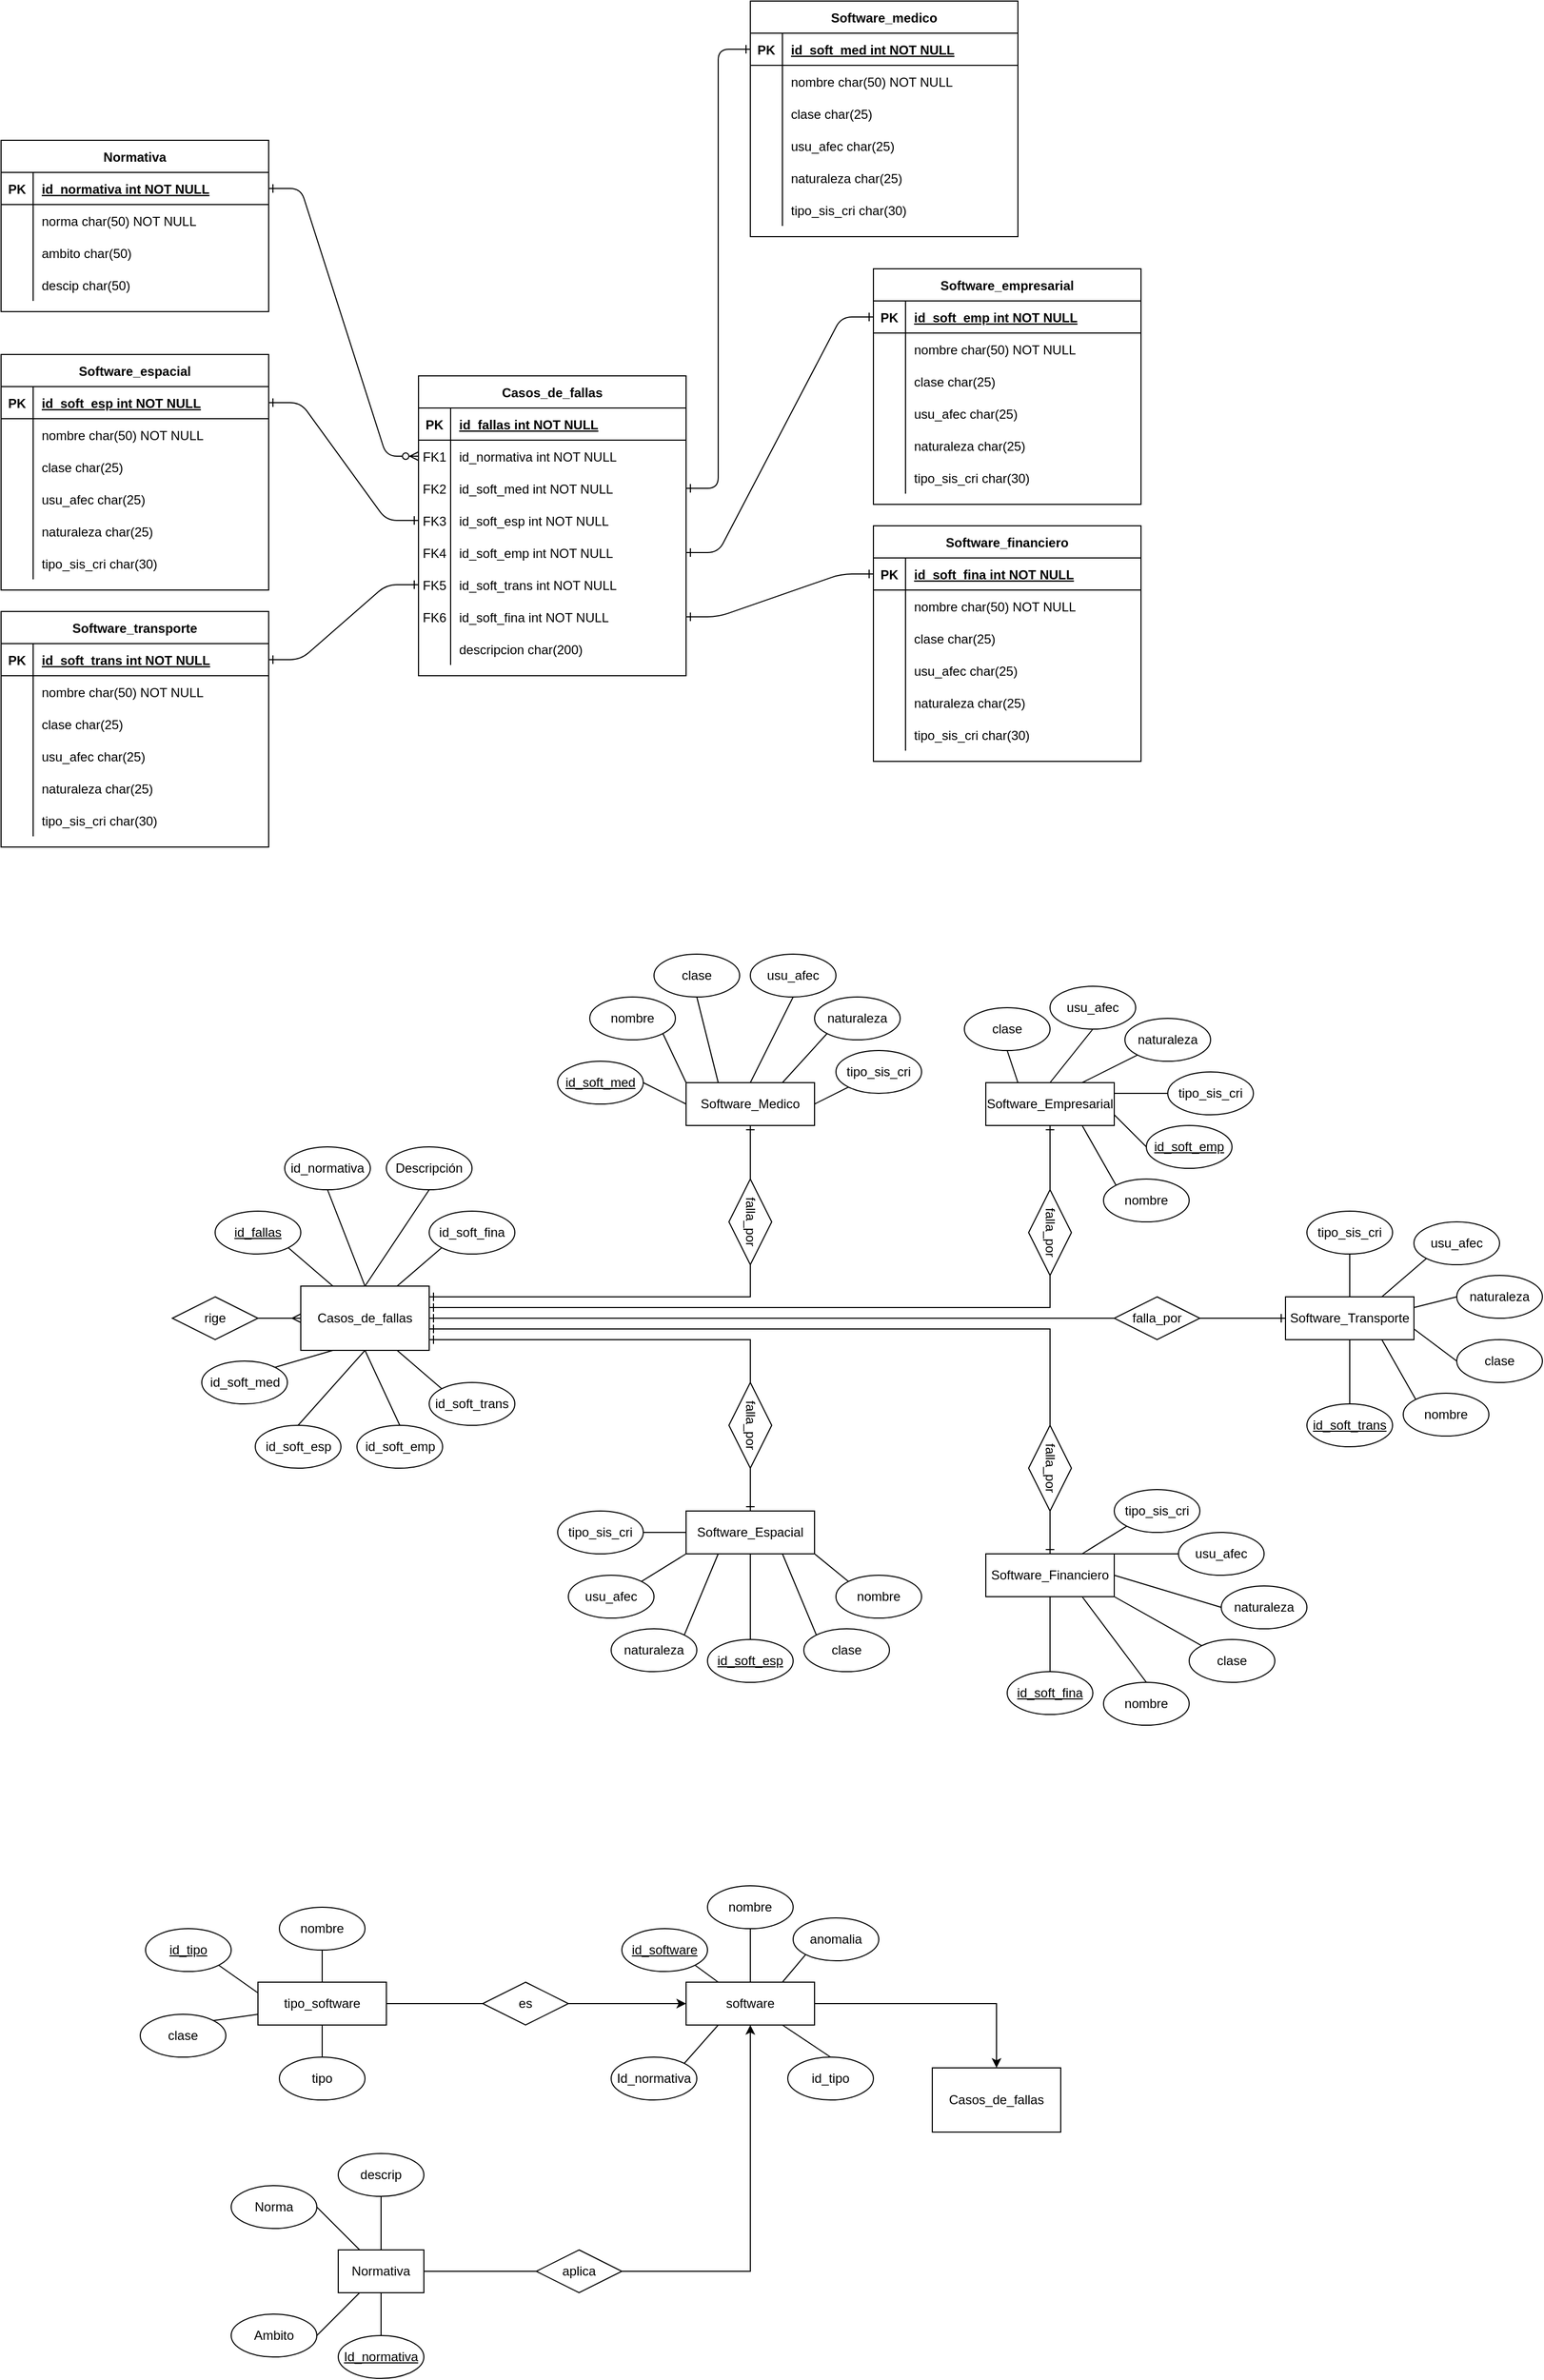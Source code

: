 <mxfile version="27.1.4">
  <diagram id="R2lEEEUBdFMjLlhIrx00" name="Page-1">
    <mxGraphModel dx="853" dy="1522" grid="1" gridSize="10" guides="1" tooltips="1" connect="1" arrows="1" fold="1" page="1" pageScale="1" pageWidth="850" pageHeight="1100" math="0" shadow="0" extFonts="Permanent Marker^https://fonts.googleapis.com/css?family=Permanent+Marker">
      <root>
        <mxCell id="0" />
        <mxCell id="1" parent="0" />
        <mxCell id="C-vyLk0tnHw3VtMMgP7b-1" value="" style="edgeStyle=entityRelationEdgeStyle;endArrow=ERzeroToMany;startArrow=ERone;endFill=1;startFill=0;" parent="1" source="C-vyLk0tnHw3VtMMgP7b-24" target="C-vyLk0tnHw3VtMMgP7b-6" edge="1">
          <mxGeometry width="100" height="100" relative="1" as="geometry">
            <mxPoint x="350" y="440" as="sourcePoint" />
            <mxPoint x="450" y="340" as="targetPoint" />
          </mxGeometry>
        </mxCell>
        <mxCell id="C-vyLk0tnHw3VtMMgP7b-12" value="" style="edgeStyle=entityRelationEdgeStyle;endArrow=ERone;startArrow=ERone;endFill=0;startFill=0;exitX=1;exitY=0.5;exitDx=0;exitDy=0;entryX=0;entryY=0.5;entryDx=0;entryDy=0;" parent="1" source="C-vyLk0tnHw3VtMMgP7b-9" target="C-vyLk0tnHw3VtMMgP7b-14" edge="1">
          <mxGeometry width="100" height="100" relative="1" as="geometry">
            <mxPoint x="410" y="-100" as="sourcePoint" />
            <mxPoint x="470" y="-75" as="targetPoint" />
          </mxGeometry>
        </mxCell>
        <mxCell id="C-vyLk0tnHw3VtMMgP7b-2" value="Casos_de_fallas" style="shape=table;startSize=30;container=1;collapsible=1;childLayout=tableLayout;fixedRows=1;rowLines=0;fontStyle=1;align=center;resizeLast=1;" parent="1" vertex="1">
          <mxGeometry x="390" y="-140" width="250" height="280" as="geometry" />
        </mxCell>
        <mxCell id="C-vyLk0tnHw3VtMMgP7b-3" value="" style="shape=partialRectangle;collapsible=0;dropTarget=0;pointerEvents=0;fillColor=none;points=[[0,0.5],[1,0.5]];portConstraint=eastwest;top=0;left=0;right=0;bottom=1;" parent="C-vyLk0tnHw3VtMMgP7b-2" vertex="1">
          <mxGeometry y="30" width="250" height="30" as="geometry" />
        </mxCell>
        <mxCell id="C-vyLk0tnHw3VtMMgP7b-4" value="PK" style="shape=partialRectangle;overflow=hidden;connectable=0;fillColor=none;top=0;left=0;bottom=0;right=0;fontStyle=1;" parent="C-vyLk0tnHw3VtMMgP7b-3" vertex="1">
          <mxGeometry width="30" height="30" as="geometry">
            <mxRectangle width="30" height="30" as="alternateBounds" />
          </mxGeometry>
        </mxCell>
        <mxCell id="C-vyLk0tnHw3VtMMgP7b-5" value="id_fallas int NOT NULL " style="shape=partialRectangle;overflow=hidden;connectable=0;fillColor=none;top=0;left=0;bottom=0;right=0;align=left;spacingLeft=6;fontStyle=5;" parent="C-vyLk0tnHw3VtMMgP7b-3" vertex="1">
          <mxGeometry x="30" width="220" height="30" as="geometry">
            <mxRectangle width="220" height="30" as="alternateBounds" />
          </mxGeometry>
        </mxCell>
        <mxCell id="C-vyLk0tnHw3VtMMgP7b-6" value="" style="shape=partialRectangle;collapsible=0;dropTarget=0;pointerEvents=0;fillColor=none;points=[[0,0.5],[1,0.5]];portConstraint=eastwest;top=0;left=0;right=0;bottom=0;" parent="C-vyLk0tnHw3VtMMgP7b-2" vertex="1">
          <mxGeometry y="60" width="250" height="30" as="geometry" />
        </mxCell>
        <mxCell id="C-vyLk0tnHw3VtMMgP7b-7" value="FK1" style="shape=partialRectangle;overflow=hidden;connectable=0;fillColor=none;top=0;left=0;bottom=0;right=0;" parent="C-vyLk0tnHw3VtMMgP7b-6" vertex="1">
          <mxGeometry width="30" height="30" as="geometry">
            <mxRectangle width="30" height="30" as="alternateBounds" />
          </mxGeometry>
        </mxCell>
        <mxCell id="C-vyLk0tnHw3VtMMgP7b-8" value="id_normativa int NOT NULL" style="shape=partialRectangle;overflow=hidden;connectable=0;fillColor=none;top=0;left=0;bottom=0;right=0;align=left;spacingLeft=6;" parent="C-vyLk0tnHw3VtMMgP7b-6" vertex="1">
          <mxGeometry x="30" width="220" height="30" as="geometry">
            <mxRectangle width="220" height="30" as="alternateBounds" />
          </mxGeometry>
        </mxCell>
        <mxCell id="C-vyLk0tnHw3VtMMgP7b-9" value="" style="shape=partialRectangle;collapsible=0;dropTarget=0;pointerEvents=0;fillColor=none;points=[[0,0.5],[1,0.5]];portConstraint=eastwest;top=0;left=0;right=0;bottom=0;" parent="C-vyLk0tnHw3VtMMgP7b-2" vertex="1">
          <mxGeometry y="90" width="250" height="30" as="geometry" />
        </mxCell>
        <mxCell id="C-vyLk0tnHw3VtMMgP7b-10" value="FK2" style="shape=partialRectangle;overflow=hidden;connectable=0;fillColor=none;top=0;left=0;bottom=0;right=0;" parent="C-vyLk0tnHw3VtMMgP7b-9" vertex="1">
          <mxGeometry width="30" height="30" as="geometry">
            <mxRectangle width="30" height="30" as="alternateBounds" />
          </mxGeometry>
        </mxCell>
        <mxCell id="C-vyLk0tnHw3VtMMgP7b-11" value="id_soft_med int NOT NULL" style="shape=partialRectangle;overflow=hidden;connectable=0;fillColor=none;top=0;left=0;bottom=0;right=0;align=left;spacingLeft=6;" parent="C-vyLk0tnHw3VtMMgP7b-9" vertex="1">
          <mxGeometry x="30" width="220" height="30" as="geometry">
            <mxRectangle width="220" height="30" as="alternateBounds" />
          </mxGeometry>
        </mxCell>
        <mxCell id="qt-ZehDFdgtNPtdeyibi-126" style="shape=partialRectangle;collapsible=0;dropTarget=0;pointerEvents=0;fillColor=none;points=[[0,0.5],[1,0.5]];portConstraint=eastwest;top=0;left=0;right=0;bottom=0;" parent="C-vyLk0tnHw3VtMMgP7b-2" vertex="1">
          <mxGeometry y="120" width="250" height="30" as="geometry" />
        </mxCell>
        <mxCell id="qt-ZehDFdgtNPtdeyibi-127" value="FK3" style="shape=partialRectangle;overflow=hidden;connectable=0;fillColor=none;top=0;left=0;bottom=0;right=0;" parent="qt-ZehDFdgtNPtdeyibi-126" vertex="1">
          <mxGeometry width="30" height="30" as="geometry">
            <mxRectangle width="30" height="30" as="alternateBounds" />
          </mxGeometry>
        </mxCell>
        <mxCell id="qt-ZehDFdgtNPtdeyibi-128" value="id_soft_esp int NOT NULL" style="shape=partialRectangle;overflow=hidden;connectable=0;fillColor=none;top=0;left=0;bottom=0;right=0;align=left;spacingLeft=6;" parent="qt-ZehDFdgtNPtdeyibi-126" vertex="1">
          <mxGeometry x="30" width="220" height="30" as="geometry">
            <mxRectangle width="220" height="30" as="alternateBounds" />
          </mxGeometry>
        </mxCell>
        <mxCell id="qt-ZehDFdgtNPtdeyibi-129" style="shape=partialRectangle;collapsible=0;dropTarget=0;pointerEvents=0;fillColor=none;points=[[0,0.5],[1,0.5]];portConstraint=eastwest;top=0;left=0;right=0;bottom=0;" parent="C-vyLk0tnHw3VtMMgP7b-2" vertex="1">
          <mxGeometry y="150" width="250" height="30" as="geometry" />
        </mxCell>
        <mxCell id="qt-ZehDFdgtNPtdeyibi-130" value="FK4" style="shape=partialRectangle;overflow=hidden;connectable=0;fillColor=none;top=0;left=0;bottom=0;right=0;" parent="qt-ZehDFdgtNPtdeyibi-129" vertex="1">
          <mxGeometry width="30" height="30" as="geometry">
            <mxRectangle width="30" height="30" as="alternateBounds" />
          </mxGeometry>
        </mxCell>
        <mxCell id="qt-ZehDFdgtNPtdeyibi-131" value="id_soft_emp int NOT NULL" style="shape=partialRectangle;overflow=hidden;connectable=0;fillColor=none;top=0;left=0;bottom=0;right=0;align=left;spacingLeft=6;" parent="qt-ZehDFdgtNPtdeyibi-129" vertex="1">
          <mxGeometry x="30" width="220" height="30" as="geometry">
            <mxRectangle width="220" height="30" as="alternateBounds" />
          </mxGeometry>
        </mxCell>
        <mxCell id="qt-ZehDFdgtNPtdeyibi-132" style="shape=partialRectangle;collapsible=0;dropTarget=0;pointerEvents=0;fillColor=none;points=[[0,0.5],[1,0.5]];portConstraint=eastwest;top=0;left=0;right=0;bottom=0;" parent="C-vyLk0tnHw3VtMMgP7b-2" vertex="1">
          <mxGeometry y="180" width="250" height="30" as="geometry" />
        </mxCell>
        <mxCell id="qt-ZehDFdgtNPtdeyibi-133" value="FK5" style="shape=partialRectangle;overflow=hidden;connectable=0;fillColor=none;top=0;left=0;bottom=0;right=0;" parent="qt-ZehDFdgtNPtdeyibi-132" vertex="1">
          <mxGeometry width="30" height="30" as="geometry">
            <mxRectangle width="30" height="30" as="alternateBounds" />
          </mxGeometry>
        </mxCell>
        <mxCell id="qt-ZehDFdgtNPtdeyibi-134" value="id_soft_trans int NOT NULL" style="shape=partialRectangle;overflow=hidden;connectable=0;fillColor=none;top=0;left=0;bottom=0;right=0;align=left;spacingLeft=6;" parent="qt-ZehDFdgtNPtdeyibi-132" vertex="1">
          <mxGeometry x="30" width="220" height="30" as="geometry">
            <mxRectangle width="220" height="30" as="alternateBounds" />
          </mxGeometry>
        </mxCell>
        <mxCell id="qt-ZehDFdgtNPtdeyibi-135" style="shape=partialRectangle;collapsible=0;dropTarget=0;pointerEvents=0;fillColor=none;points=[[0,0.5],[1,0.5]];portConstraint=eastwest;top=0;left=0;right=0;bottom=0;" parent="C-vyLk0tnHw3VtMMgP7b-2" vertex="1">
          <mxGeometry y="210" width="250" height="30" as="geometry" />
        </mxCell>
        <mxCell id="qt-ZehDFdgtNPtdeyibi-136" value="FK6" style="shape=partialRectangle;overflow=hidden;connectable=0;fillColor=none;top=0;left=0;bottom=0;right=0;" parent="qt-ZehDFdgtNPtdeyibi-135" vertex="1">
          <mxGeometry width="30" height="30" as="geometry">
            <mxRectangle width="30" height="30" as="alternateBounds" />
          </mxGeometry>
        </mxCell>
        <mxCell id="qt-ZehDFdgtNPtdeyibi-137" value="id_soft_fina int NOT NULL" style="shape=partialRectangle;overflow=hidden;connectable=0;fillColor=none;top=0;left=0;bottom=0;right=0;align=left;spacingLeft=6;" parent="qt-ZehDFdgtNPtdeyibi-135" vertex="1">
          <mxGeometry x="30" width="220" height="30" as="geometry">
            <mxRectangle width="220" height="30" as="alternateBounds" />
          </mxGeometry>
        </mxCell>
        <mxCell id="qt-ZehDFdgtNPtdeyibi-138" style="shape=partialRectangle;collapsible=0;dropTarget=0;pointerEvents=0;fillColor=none;points=[[0,0.5],[1,0.5]];portConstraint=eastwest;top=0;left=0;right=0;bottom=0;" parent="C-vyLk0tnHw3VtMMgP7b-2" vertex="1">
          <mxGeometry y="240" width="250" height="30" as="geometry" />
        </mxCell>
        <mxCell id="qt-ZehDFdgtNPtdeyibi-139" style="shape=partialRectangle;overflow=hidden;connectable=0;fillColor=none;top=0;left=0;bottom=0;right=0;" parent="qt-ZehDFdgtNPtdeyibi-138" vertex="1">
          <mxGeometry width="30" height="30" as="geometry">
            <mxRectangle width="30" height="30" as="alternateBounds" />
          </mxGeometry>
        </mxCell>
        <mxCell id="qt-ZehDFdgtNPtdeyibi-140" value="descripcion char(200)" style="shape=partialRectangle;overflow=hidden;connectable=0;fillColor=none;top=0;left=0;bottom=0;right=0;align=left;spacingLeft=6;" parent="qt-ZehDFdgtNPtdeyibi-138" vertex="1">
          <mxGeometry x="30" width="220" height="30" as="geometry">
            <mxRectangle width="220" height="30" as="alternateBounds" />
          </mxGeometry>
        </mxCell>
        <mxCell id="C-vyLk0tnHw3VtMMgP7b-13" value="Software_medico" style="shape=table;startSize=30;container=1;collapsible=1;childLayout=tableLayout;fixedRows=1;rowLines=0;fontStyle=1;align=center;resizeLast=1;" parent="1" vertex="1">
          <mxGeometry x="700" y="-490" width="250" height="220" as="geometry" />
        </mxCell>
        <mxCell id="C-vyLk0tnHw3VtMMgP7b-14" value="" style="shape=partialRectangle;collapsible=0;dropTarget=0;pointerEvents=0;fillColor=none;points=[[0,0.5],[1,0.5]];portConstraint=eastwest;top=0;left=0;right=0;bottom=1;" parent="C-vyLk0tnHw3VtMMgP7b-13" vertex="1">
          <mxGeometry y="30" width="250" height="30" as="geometry" />
        </mxCell>
        <mxCell id="C-vyLk0tnHw3VtMMgP7b-15" value="PK" style="shape=partialRectangle;overflow=hidden;connectable=0;fillColor=none;top=0;left=0;bottom=0;right=0;fontStyle=1;" parent="C-vyLk0tnHw3VtMMgP7b-14" vertex="1">
          <mxGeometry width="30" height="30" as="geometry">
            <mxRectangle width="30" height="30" as="alternateBounds" />
          </mxGeometry>
        </mxCell>
        <mxCell id="C-vyLk0tnHw3VtMMgP7b-16" value="id_soft_med int NOT NULL " style="shape=partialRectangle;overflow=hidden;connectable=0;fillColor=none;top=0;left=0;bottom=0;right=0;align=left;spacingLeft=6;fontStyle=5;" parent="C-vyLk0tnHw3VtMMgP7b-14" vertex="1">
          <mxGeometry x="30" width="220" height="30" as="geometry">
            <mxRectangle width="220" height="30" as="alternateBounds" />
          </mxGeometry>
        </mxCell>
        <mxCell id="C-vyLk0tnHw3VtMMgP7b-17" value="" style="shape=partialRectangle;collapsible=0;dropTarget=0;pointerEvents=0;fillColor=none;points=[[0,0.5],[1,0.5]];portConstraint=eastwest;top=0;left=0;right=0;bottom=0;" parent="C-vyLk0tnHw3VtMMgP7b-13" vertex="1">
          <mxGeometry y="60" width="250" height="30" as="geometry" />
        </mxCell>
        <mxCell id="C-vyLk0tnHw3VtMMgP7b-18" value="" style="shape=partialRectangle;overflow=hidden;connectable=0;fillColor=none;top=0;left=0;bottom=0;right=0;" parent="C-vyLk0tnHw3VtMMgP7b-17" vertex="1">
          <mxGeometry width="30" height="30" as="geometry">
            <mxRectangle width="30" height="30" as="alternateBounds" />
          </mxGeometry>
        </mxCell>
        <mxCell id="C-vyLk0tnHw3VtMMgP7b-19" value="nombre char(50) NOT NULL" style="shape=partialRectangle;overflow=hidden;connectable=0;fillColor=none;top=0;left=0;bottom=0;right=0;align=left;spacingLeft=6;" parent="C-vyLk0tnHw3VtMMgP7b-17" vertex="1">
          <mxGeometry x="30" width="220" height="30" as="geometry">
            <mxRectangle width="220" height="30" as="alternateBounds" />
          </mxGeometry>
        </mxCell>
        <mxCell id="C-vyLk0tnHw3VtMMgP7b-20" value="" style="shape=partialRectangle;collapsible=0;dropTarget=0;pointerEvents=0;fillColor=none;points=[[0,0.5],[1,0.5]];portConstraint=eastwest;top=0;left=0;right=0;bottom=0;" parent="C-vyLk0tnHw3VtMMgP7b-13" vertex="1">
          <mxGeometry y="90" width="250" height="30" as="geometry" />
        </mxCell>
        <mxCell id="C-vyLk0tnHw3VtMMgP7b-21" value="" style="shape=partialRectangle;overflow=hidden;connectable=0;fillColor=none;top=0;left=0;bottom=0;right=0;" parent="C-vyLk0tnHw3VtMMgP7b-20" vertex="1">
          <mxGeometry width="30" height="30" as="geometry">
            <mxRectangle width="30" height="30" as="alternateBounds" />
          </mxGeometry>
        </mxCell>
        <mxCell id="C-vyLk0tnHw3VtMMgP7b-22" value="clase char(25)" style="shape=partialRectangle;overflow=hidden;connectable=0;fillColor=none;top=0;left=0;bottom=0;right=0;align=left;spacingLeft=6;" parent="C-vyLk0tnHw3VtMMgP7b-20" vertex="1">
          <mxGeometry x="30" width="220" height="30" as="geometry">
            <mxRectangle width="220" height="30" as="alternateBounds" />
          </mxGeometry>
        </mxCell>
        <mxCell id="qt-ZehDFdgtNPtdeyibi-144" style="shape=partialRectangle;collapsible=0;dropTarget=0;pointerEvents=0;fillColor=none;points=[[0,0.5],[1,0.5]];portConstraint=eastwest;top=0;left=0;right=0;bottom=0;" parent="C-vyLk0tnHw3VtMMgP7b-13" vertex="1">
          <mxGeometry y="120" width="250" height="30" as="geometry" />
        </mxCell>
        <mxCell id="qt-ZehDFdgtNPtdeyibi-145" style="shape=partialRectangle;overflow=hidden;connectable=0;fillColor=none;top=0;left=0;bottom=0;right=0;" parent="qt-ZehDFdgtNPtdeyibi-144" vertex="1">
          <mxGeometry width="30" height="30" as="geometry">
            <mxRectangle width="30" height="30" as="alternateBounds" />
          </mxGeometry>
        </mxCell>
        <mxCell id="qt-ZehDFdgtNPtdeyibi-146" value="usu_afec char(25)" style="shape=partialRectangle;overflow=hidden;connectable=0;fillColor=none;top=0;left=0;bottom=0;right=0;align=left;spacingLeft=6;" parent="qt-ZehDFdgtNPtdeyibi-144" vertex="1">
          <mxGeometry x="30" width="220" height="30" as="geometry">
            <mxRectangle width="220" height="30" as="alternateBounds" />
          </mxGeometry>
        </mxCell>
        <mxCell id="qt-ZehDFdgtNPtdeyibi-147" style="shape=partialRectangle;collapsible=0;dropTarget=0;pointerEvents=0;fillColor=none;points=[[0,0.5],[1,0.5]];portConstraint=eastwest;top=0;left=0;right=0;bottom=0;" parent="C-vyLk0tnHw3VtMMgP7b-13" vertex="1">
          <mxGeometry y="150" width="250" height="30" as="geometry" />
        </mxCell>
        <mxCell id="qt-ZehDFdgtNPtdeyibi-148" style="shape=partialRectangle;overflow=hidden;connectable=0;fillColor=none;top=0;left=0;bottom=0;right=0;" parent="qt-ZehDFdgtNPtdeyibi-147" vertex="1">
          <mxGeometry width="30" height="30" as="geometry">
            <mxRectangle width="30" height="30" as="alternateBounds" />
          </mxGeometry>
        </mxCell>
        <mxCell id="qt-ZehDFdgtNPtdeyibi-149" value="naturaleza char(25)" style="shape=partialRectangle;overflow=hidden;connectable=0;fillColor=none;top=0;left=0;bottom=0;right=0;align=left;spacingLeft=6;" parent="qt-ZehDFdgtNPtdeyibi-147" vertex="1">
          <mxGeometry x="30" width="220" height="30" as="geometry">
            <mxRectangle width="220" height="30" as="alternateBounds" />
          </mxGeometry>
        </mxCell>
        <mxCell id="qt-ZehDFdgtNPtdeyibi-150" style="shape=partialRectangle;collapsible=0;dropTarget=0;pointerEvents=0;fillColor=none;points=[[0,0.5],[1,0.5]];portConstraint=eastwest;top=0;left=0;right=0;bottom=0;" parent="C-vyLk0tnHw3VtMMgP7b-13" vertex="1">
          <mxGeometry y="180" width="250" height="30" as="geometry" />
        </mxCell>
        <mxCell id="qt-ZehDFdgtNPtdeyibi-151" style="shape=partialRectangle;overflow=hidden;connectable=0;fillColor=none;top=0;left=0;bottom=0;right=0;" parent="qt-ZehDFdgtNPtdeyibi-150" vertex="1">
          <mxGeometry width="30" height="30" as="geometry">
            <mxRectangle width="30" height="30" as="alternateBounds" />
          </mxGeometry>
        </mxCell>
        <mxCell id="qt-ZehDFdgtNPtdeyibi-152" value="tipo_sis_cri char(30)" style="shape=partialRectangle;overflow=hidden;connectable=0;fillColor=none;top=0;left=0;bottom=0;right=0;align=left;spacingLeft=6;" parent="qt-ZehDFdgtNPtdeyibi-150" vertex="1">
          <mxGeometry x="30" width="220" height="30" as="geometry">
            <mxRectangle width="220" height="30" as="alternateBounds" />
          </mxGeometry>
        </mxCell>
        <mxCell id="C-vyLk0tnHw3VtMMgP7b-23" value="Normativa" style="shape=table;startSize=30;container=1;collapsible=1;childLayout=tableLayout;fixedRows=1;rowLines=0;fontStyle=1;align=center;resizeLast=1;" parent="1" vertex="1">
          <mxGeometry y="-360" width="250" height="160" as="geometry" />
        </mxCell>
        <mxCell id="C-vyLk0tnHw3VtMMgP7b-24" value="" style="shape=partialRectangle;collapsible=0;dropTarget=0;pointerEvents=0;fillColor=none;points=[[0,0.5],[1,0.5]];portConstraint=eastwest;top=0;left=0;right=0;bottom=1;" parent="C-vyLk0tnHw3VtMMgP7b-23" vertex="1">
          <mxGeometry y="30" width="250" height="30" as="geometry" />
        </mxCell>
        <mxCell id="C-vyLk0tnHw3VtMMgP7b-25" value="PK" style="shape=partialRectangle;overflow=hidden;connectable=0;fillColor=none;top=0;left=0;bottom=0;right=0;fontStyle=1;" parent="C-vyLk0tnHw3VtMMgP7b-24" vertex="1">
          <mxGeometry width="30" height="30" as="geometry">
            <mxRectangle width="30" height="30" as="alternateBounds" />
          </mxGeometry>
        </mxCell>
        <mxCell id="C-vyLk0tnHw3VtMMgP7b-26" value="id_normativa int NOT NULL " style="shape=partialRectangle;overflow=hidden;connectable=0;fillColor=none;top=0;left=0;bottom=0;right=0;align=left;spacingLeft=6;fontStyle=5;" parent="C-vyLk0tnHw3VtMMgP7b-24" vertex="1">
          <mxGeometry x="30" width="220" height="30" as="geometry">
            <mxRectangle width="220" height="30" as="alternateBounds" />
          </mxGeometry>
        </mxCell>
        <mxCell id="C-vyLk0tnHw3VtMMgP7b-27" value="" style="shape=partialRectangle;collapsible=0;dropTarget=0;pointerEvents=0;fillColor=none;points=[[0,0.5],[1,0.5]];portConstraint=eastwest;top=0;left=0;right=0;bottom=0;" parent="C-vyLk0tnHw3VtMMgP7b-23" vertex="1">
          <mxGeometry y="60" width="250" height="30" as="geometry" />
        </mxCell>
        <mxCell id="C-vyLk0tnHw3VtMMgP7b-28" value="" style="shape=partialRectangle;overflow=hidden;connectable=0;fillColor=none;top=0;left=0;bottom=0;right=0;" parent="C-vyLk0tnHw3VtMMgP7b-27" vertex="1">
          <mxGeometry width="30" height="30" as="geometry">
            <mxRectangle width="30" height="30" as="alternateBounds" />
          </mxGeometry>
        </mxCell>
        <mxCell id="C-vyLk0tnHw3VtMMgP7b-29" value="norma char(50) NOT NULL" style="shape=partialRectangle;overflow=hidden;connectable=0;fillColor=none;top=0;left=0;bottom=0;right=0;align=left;spacingLeft=6;" parent="C-vyLk0tnHw3VtMMgP7b-27" vertex="1">
          <mxGeometry x="30" width="220" height="30" as="geometry">
            <mxRectangle width="220" height="30" as="alternateBounds" />
          </mxGeometry>
        </mxCell>
        <mxCell id="qt-ZehDFdgtNPtdeyibi-119" style="shape=partialRectangle;collapsible=0;dropTarget=0;pointerEvents=0;fillColor=none;points=[[0,0.5],[1,0.5]];portConstraint=eastwest;top=0;left=0;right=0;bottom=0;" parent="C-vyLk0tnHw3VtMMgP7b-23" vertex="1">
          <mxGeometry y="90" width="250" height="30" as="geometry" />
        </mxCell>
        <mxCell id="qt-ZehDFdgtNPtdeyibi-120" style="shape=partialRectangle;overflow=hidden;connectable=0;fillColor=none;top=0;left=0;bottom=0;right=0;" parent="qt-ZehDFdgtNPtdeyibi-119" vertex="1">
          <mxGeometry width="30" height="30" as="geometry">
            <mxRectangle width="30" height="30" as="alternateBounds" />
          </mxGeometry>
        </mxCell>
        <mxCell id="qt-ZehDFdgtNPtdeyibi-121" value="ambito char(50) " style="shape=partialRectangle;overflow=hidden;connectable=0;fillColor=none;top=0;left=0;bottom=0;right=0;align=left;spacingLeft=6;" parent="qt-ZehDFdgtNPtdeyibi-119" vertex="1">
          <mxGeometry x="30" width="220" height="30" as="geometry">
            <mxRectangle width="220" height="30" as="alternateBounds" />
          </mxGeometry>
        </mxCell>
        <mxCell id="qt-ZehDFdgtNPtdeyibi-123" style="shape=partialRectangle;collapsible=0;dropTarget=0;pointerEvents=0;fillColor=none;points=[[0,0.5],[1,0.5]];portConstraint=eastwest;top=0;left=0;right=0;bottom=0;" parent="C-vyLk0tnHw3VtMMgP7b-23" vertex="1">
          <mxGeometry y="120" width="250" height="30" as="geometry" />
        </mxCell>
        <mxCell id="qt-ZehDFdgtNPtdeyibi-124" style="shape=partialRectangle;overflow=hidden;connectable=0;fillColor=none;top=0;left=0;bottom=0;right=0;" parent="qt-ZehDFdgtNPtdeyibi-123" vertex="1">
          <mxGeometry width="30" height="30" as="geometry">
            <mxRectangle width="30" height="30" as="alternateBounds" />
          </mxGeometry>
        </mxCell>
        <mxCell id="qt-ZehDFdgtNPtdeyibi-125" value="descip char(50)" style="shape=partialRectangle;overflow=hidden;connectable=0;fillColor=none;top=0;left=0;bottom=0;right=0;align=left;spacingLeft=6;" parent="qt-ZehDFdgtNPtdeyibi-123" vertex="1">
          <mxGeometry x="30" width="220" height="30" as="geometry">
            <mxRectangle width="220" height="30" as="alternateBounds" />
          </mxGeometry>
        </mxCell>
        <mxCell id="c_wQX_7siF0UNgreK-yB-2" style="edgeStyle=orthogonalEdgeStyle;rounded=0;orthogonalLoop=1;jettySize=auto;html=1;entryX=0.5;entryY=1;entryDx=0;entryDy=0;" edge="1" parent="1" source="O8r9pUgarycGLl7nJGWu-2" target="c_wQX_7siF0UNgreK-yB-3">
          <mxGeometry relative="1" as="geometry" />
        </mxCell>
        <mxCell id="O8r9pUgarycGLl7nJGWu-2" value="Normativa" style="whiteSpace=wrap;html=1;align=center;" parent="1" vertex="1">
          <mxGeometry x="315" y="1610" width="80" height="40" as="geometry" />
        </mxCell>
        <mxCell id="qt-ZehDFdgtNPtdeyibi-36" style="edgeStyle=orthogonalEdgeStyle;rounded=0;orthogonalLoop=1;jettySize=auto;html=1;entryX=0.5;entryY=0;entryDx=0;entryDy=0;exitX=1;exitY=0.5;exitDx=0;exitDy=0;endArrow=ERone;startFill=0;endFill=0;" parent="1" source="qt-ZehDFdgtNPtdeyibi-33" target="qt-ZehDFdgtNPtdeyibi-3" edge="1">
          <mxGeometry relative="1" as="geometry" />
        </mxCell>
        <mxCell id="qt-ZehDFdgtNPtdeyibi-38" style="edgeStyle=orthogonalEdgeStyle;rounded=0;orthogonalLoop=1;jettySize=auto;html=1;entryX=0.5;entryY=1;entryDx=0;entryDy=0;endArrow=ERone;startFill=0;endFill=0;" parent="1" source="qt-ZehDFdgtNPtdeyibi-46" target="qt-ZehDFdgtNPtdeyibi-1" edge="1">
          <mxGeometry relative="1" as="geometry" />
        </mxCell>
        <mxCell id="qt-ZehDFdgtNPtdeyibi-40" style="edgeStyle=orthogonalEdgeStyle;rounded=0;orthogonalLoop=1;jettySize=auto;html=1;entryX=0.5;entryY=1;entryDx=0;entryDy=0;endArrow=ERone;startFill=0;endFill=0;" parent="1" source="qt-ZehDFdgtNPtdeyibi-44" target="qt-ZehDFdgtNPtdeyibi-2" edge="1">
          <mxGeometry relative="1" as="geometry" />
        </mxCell>
        <mxCell id="qt-ZehDFdgtNPtdeyibi-48" style="edgeStyle=orthogonalEdgeStyle;rounded=0;orthogonalLoop=1;jettySize=auto;html=1;entryX=1;entryY=0.5;entryDx=0;entryDy=0;endArrow=none;startFill=0;startArrow=ERone;" parent="1" source="O8r9pUgarycGLl7nJGWu-3" target="qt-ZehDFdgtNPtdeyibi-46" edge="1">
          <mxGeometry relative="1" as="geometry">
            <Array as="points">
              <mxPoint x="700" y="720" />
            </Array>
          </mxGeometry>
        </mxCell>
        <mxCell id="qt-ZehDFdgtNPtdeyibi-50" style="edgeStyle=orthogonalEdgeStyle;rounded=0;orthogonalLoop=1;jettySize=auto;html=1;entryX=1;entryY=0.5;entryDx=0;entryDy=0;endArrow=none;startFill=0;startArrow=ERone;" parent="1" source="O8r9pUgarycGLl7nJGWu-3" target="qt-ZehDFdgtNPtdeyibi-44" edge="1">
          <mxGeometry relative="1" as="geometry">
            <Array as="points">
              <mxPoint x="980" y="730" />
            </Array>
          </mxGeometry>
        </mxCell>
        <mxCell id="qt-ZehDFdgtNPtdeyibi-51" style="edgeStyle=orthogonalEdgeStyle;rounded=0;orthogonalLoop=1;jettySize=auto;html=1;endArrow=none;startFill=0;startArrow=ERone;" parent="1" source="O8r9pUgarycGLl7nJGWu-3" target="qt-ZehDFdgtNPtdeyibi-49" edge="1">
          <mxGeometry relative="1" as="geometry" />
        </mxCell>
        <mxCell id="qt-ZehDFdgtNPtdeyibi-52" style="edgeStyle=orthogonalEdgeStyle;rounded=0;orthogonalLoop=1;jettySize=auto;html=1;entryX=0;entryY=0.5;entryDx=0;entryDy=0;endArrow=none;startFill=0;startArrow=ERone;" parent="1" source="O8r9pUgarycGLl7nJGWu-3" target="qt-ZehDFdgtNPtdeyibi-43" edge="1">
          <mxGeometry relative="1" as="geometry">
            <Array as="points">
              <mxPoint x="980" y="750" />
            </Array>
          </mxGeometry>
        </mxCell>
        <mxCell id="O8r9pUgarycGLl7nJGWu-3" value="Casos_de_fallas" style="whiteSpace=wrap;html=1;align=center;" parent="1" vertex="1">
          <mxGeometry x="280" y="710" width="120" height="60" as="geometry" />
        </mxCell>
        <mxCell id="O8r9pUgarycGLl7nJGWu-5" value="rige" style="shape=rhombus;perimeter=rhombusPerimeter;whiteSpace=wrap;html=1;align=center;" parent="1" vertex="1">
          <mxGeometry x="160" y="720" width="80" height="40" as="geometry" />
        </mxCell>
        <mxCell id="O8r9pUgarycGLl7nJGWu-7" value="" style="endArrow=ERmany;html=1;rounded=0;exitX=1;exitY=0.5;exitDx=0;exitDy=0;entryX=0;entryY=0.5;entryDx=0;entryDy=0;endFill=0;" parent="1" source="O8r9pUgarycGLl7nJGWu-5" target="O8r9pUgarycGLl7nJGWu-3" edge="1">
          <mxGeometry relative="1" as="geometry">
            <mxPoint x="270" y="830" as="sourcePoint" />
            <mxPoint x="270" y="680" as="targetPoint" />
          </mxGeometry>
        </mxCell>
        <mxCell id="qt-ZehDFdgtNPtdeyibi-1" value="Software_Medico" style="whiteSpace=wrap;html=1;align=center;" parent="1" vertex="1">
          <mxGeometry x="640" y="520" width="120" height="40" as="geometry" />
        </mxCell>
        <mxCell id="qt-ZehDFdgtNPtdeyibi-2" value="Software_Empresarial" style="whiteSpace=wrap;html=1;align=center;" parent="1" vertex="1">
          <mxGeometry x="920" y="520" width="120" height="40" as="geometry" />
        </mxCell>
        <mxCell id="qt-ZehDFdgtNPtdeyibi-3" value="Software_Espacial" style="whiteSpace=wrap;html=1;align=center;" parent="1" vertex="1">
          <mxGeometry x="640" y="920" width="120" height="40" as="geometry" />
        </mxCell>
        <mxCell id="qt-ZehDFdgtNPtdeyibi-4" value="Id_normativa" style="ellipse;whiteSpace=wrap;html=1;align=center;fontStyle=4;" parent="1" vertex="1">
          <mxGeometry x="315" y="1690" width="80" height="40" as="geometry" />
        </mxCell>
        <mxCell id="qt-ZehDFdgtNPtdeyibi-5" value="Ambito" style="ellipse;whiteSpace=wrap;html=1;align=center;" parent="1" vertex="1">
          <mxGeometry x="215" y="1670" width="80" height="40" as="geometry" />
        </mxCell>
        <mxCell id="qt-ZehDFdgtNPtdeyibi-6" value="Norma" style="ellipse;whiteSpace=wrap;html=1;align=center;" parent="1" vertex="1">
          <mxGeometry x="215" y="1550" width="80" height="40" as="geometry" />
        </mxCell>
        <mxCell id="qt-ZehDFdgtNPtdeyibi-7" value="descrip" style="ellipse;whiteSpace=wrap;html=1;align=center;" parent="1" vertex="1">
          <mxGeometry x="315" y="1520" width="80" height="40" as="geometry" />
        </mxCell>
        <mxCell id="qt-ZehDFdgtNPtdeyibi-8" value="" style="endArrow=none;html=1;rounded=0;exitX=0.5;exitY=0;exitDx=0;exitDy=0;entryX=0.5;entryY=1;entryDx=0;entryDy=0;" parent="1" source="qt-ZehDFdgtNPtdeyibi-4" target="O8r9pUgarycGLl7nJGWu-2" edge="1">
          <mxGeometry relative="1" as="geometry">
            <mxPoint x="295" y="1700" as="sourcePoint" />
            <mxPoint x="335" y="1700" as="targetPoint" />
          </mxGeometry>
        </mxCell>
        <mxCell id="qt-ZehDFdgtNPtdeyibi-9" value="" style="endArrow=none;html=1;rounded=0;exitX=1;exitY=0.5;exitDx=0;exitDy=0;entryX=0.25;entryY=1;entryDx=0;entryDy=0;" parent="1" source="qt-ZehDFdgtNPtdeyibi-5" target="O8r9pUgarycGLl7nJGWu-2" edge="1">
          <mxGeometry relative="1" as="geometry">
            <mxPoint x="285" y="1650" as="sourcePoint" />
            <mxPoint x="305" y="1590" as="targetPoint" />
          </mxGeometry>
        </mxCell>
        <mxCell id="qt-ZehDFdgtNPtdeyibi-10" value="" style="endArrow=none;html=1;rounded=0;exitX=1;exitY=0.5;exitDx=0;exitDy=0;entryX=0.25;entryY=0;entryDx=0;entryDy=0;" parent="1" source="qt-ZehDFdgtNPtdeyibi-6" target="O8r9pUgarycGLl7nJGWu-2" edge="1">
          <mxGeometry relative="1" as="geometry">
            <mxPoint x="335" y="1550" as="sourcePoint" />
            <mxPoint x="375" y="1550" as="targetPoint" />
          </mxGeometry>
        </mxCell>
        <mxCell id="qt-ZehDFdgtNPtdeyibi-11" value="" style="endArrow=none;html=1;rounded=0;exitX=0.5;exitY=1;exitDx=0;exitDy=0;entryX=0.5;entryY=0;entryDx=0;entryDy=0;" parent="1" source="qt-ZehDFdgtNPtdeyibi-7" target="O8r9pUgarycGLl7nJGWu-2" edge="1">
          <mxGeometry relative="1" as="geometry">
            <mxPoint x="305" y="1579.57" as="sourcePoint" />
            <mxPoint x="345" y="1579.57" as="targetPoint" />
          </mxGeometry>
        </mxCell>
        <mxCell id="qt-ZehDFdgtNPtdeyibi-12" value="Software_Financiero" style="whiteSpace=wrap;html=1;align=center;" parent="1" vertex="1">
          <mxGeometry x="920" y="960" width="120" height="40" as="geometry" />
        </mxCell>
        <mxCell id="qt-ZehDFdgtNPtdeyibi-13" value="Software_Transporte" style="whiteSpace=wrap;html=1;align=center;" parent="1" vertex="1">
          <mxGeometry x="1200" y="720" width="120" height="40" as="geometry" />
        </mxCell>
        <mxCell id="qt-ZehDFdgtNPtdeyibi-14" value="id_fallas" style="ellipse;whiteSpace=wrap;html=1;align=center;fontStyle=4;" parent="1" vertex="1">
          <mxGeometry x="200" y="640" width="80" height="40" as="geometry" />
        </mxCell>
        <mxCell id="qt-ZehDFdgtNPtdeyibi-15" value="" style="endArrow=none;html=1;rounded=0;exitX=1;exitY=1;exitDx=0;exitDy=0;entryX=0.25;entryY=0;entryDx=0;entryDy=0;" parent="1" source="qt-ZehDFdgtNPtdeyibi-14" target="O8r9pUgarycGLl7nJGWu-3" edge="1">
          <mxGeometry relative="1" as="geometry">
            <mxPoint x="250" y="750" as="sourcePoint" />
            <mxPoint x="290" y="750" as="targetPoint" />
          </mxGeometry>
        </mxCell>
        <mxCell id="qt-ZehDFdgtNPtdeyibi-16" value="id_normativa" style="ellipse;whiteSpace=wrap;html=1;align=center;fontStyle=0;" parent="1" vertex="1">
          <mxGeometry x="265" y="580" width="80" height="40" as="geometry" />
        </mxCell>
        <mxCell id="qt-ZehDFdgtNPtdeyibi-17" value="" style="endArrow=none;html=1;rounded=0;exitX=0.5;exitY=1;exitDx=0;exitDy=0;entryX=0.5;entryY=0;entryDx=0;entryDy=0;" parent="1" source="qt-ZehDFdgtNPtdeyibi-16" target="O8r9pUgarycGLl7nJGWu-3" edge="1">
          <mxGeometry relative="1" as="geometry">
            <mxPoint x="248" y="650" as="sourcePoint" />
            <mxPoint x="320" y="730" as="targetPoint" />
          </mxGeometry>
        </mxCell>
        <mxCell id="qt-ZehDFdgtNPtdeyibi-19" value="Descripción" style="ellipse;whiteSpace=wrap;html=1;align=center;" parent="1" vertex="1">
          <mxGeometry x="360" y="580" width="80" height="40" as="geometry" />
        </mxCell>
        <mxCell id="qt-ZehDFdgtNPtdeyibi-21" value="" style="endArrow=none;html=1;rounded=0;exitX=0.5;exitY=1;exitDx=0;exitDy=0;entryX=0.5;entryY=0;entryDx=0;entryDy=0;" parent="1" source="qt-ZehDFdgtNPtdeyibi-19" target="O8r9pUgarycGLl7nJGWu-3" edge="1">
          <mxGeometry relative="1" as="geometry">
            <mxPoint x="330" y="650" as="sourcePoint" />
            <mxPoint x="340" y="710" as="targetPoint" />
          </mxGeometry>
        </mxCell>
        <mxCell id="qt-ZehDFdgtNPtdeyibi-22" value="id_soft_med" style="ellipse;whiteSpace=wrap;html=1;align=center;fontStyle=0;" parent="1" vertex="1">
          <mxGeometry x="187.5" y="780" width="80" height="40" as="geometry" />
        </mxCell>
        <mxCell id="qt-ZehDFdgtNPtdeyibi-23" value="id_soft_esp" style="ellipse;whiteSpace=wrap;html=1;align=center;fontStyle=0;" parent="1" vertex="1">
          <mxGeometry x="237.5" y="840" width="80" height="40" as="geometry" />
        </mxCell>
        <mxCell id="qt-ZehDFdgtNPtdeyibi-24" value="id_soft_emp" style="ellipse;whiteSpace=wrap;html=1;align=center;fontStyle=0;" parent="1" vertex="1">
          <mxGeometry x="332.5" y="840" width="80" height="40" as="geometry" />
        </mxCell>
        <mxCell id="qt-ZehDFdgtNPtdeyibi-25" value="id_soft_trans" style="ellipse;whiteSpace=wrap;html=1;align=center;fontStyle=0;" parent="1" vertex="1">
          <mxGeometry x="400" y="800" width="80" height="40" as="geometry" />
        </mxCell>
        <mxCell id="qt-ZehDFdgtNPtdeyibi-26" value="id_soft_fina" style="ellipse;whiteSpace=wrap;html=1;align=center;fontStyle=0;" parent="1" vertex="1">
          <mxGeometry x="400" y="640" width="80" height="40" as="geometry" />
        </mxCell>
        <mxCell id="qt-ZehDFdgtNPtdeyibi-27" value="" style="endArrow=none;html=1;rounded=0;exitX=0;exitY=1;exitDx=0;exitDy=0;entryX=0.75;entryY=0;entryDx=0;entryDy=0;" parent="1" source="qt-ZehDFdgtNPtdeyibi-26" target="O8r9pUgarycGLl7nJGWu-3" edge="1">
          <mxGeometry relative="1" as="geometry">
            <mxPoint x="410" y="650" as="sourcePoint" />
            <mxPoint x="350" y="730" as="targetPoint" />
          </mxGeometry>
        </mxCell>
        <mxCell id="qt-ZehDFdgtNPtdeyibi-28" value="" style="endArrow=none;html=1;rounded=0;exitX=0;exitY=0;exitDx=0;exitDy=0;entryX=0.75;entryY=1;entryDx=0;entryDy=0;" parent="1" source="qt-ZehDFdgtNPtdeyibi-25" target="O8r9pUgarycGLl7nJGWu-3" edge="1">
          <mxGeometry relative="1" as="geometry">
            <mxPoint x="420" y="660" as="sourcePoint" />
            <mxPoint x="360" y="740" as="targetPoint" />
          </mxGeometry>
        </mxCell>
        <mxCell id="qt-ZehDFdgtNPtdeyibi-29" value="" style="endArrow=none;html=1;rounded=0;exitX=0.5;exitY=0;exitDx=0;exitDy=0;entryX=0.5;entryY=1;entryDx=0;entryDy=0;" parent="1" source="qt-ZehDFdgtNPtdeyibi-24" target="O8r9pUgarycGLl7nJGWu-3" edge="1">
          <mxGeometry relative="1" as="geometry">
            <mxPoint x="387" y="848" as="sourcePoint" />
            <mxPoint x="345" y="792" as="targetPoint" />
          </mxGeometry>
        </mxCell>
        <mxCell id="qt-ZehDFdgtNPtdeyibi-30" value="" style="endArrow=none;html=1;rounded=0;exitX=0.5;exitY=0;exitDx=0;exitDy=0;entryX=0.5;entryY=1;entryDx=0;entryDy=0;" parent="1" source="qt-ZehDFdgtNPtdeyibi-23" target="O8r9pUgarycGLl7nJGWu-3" edge="1">
          <mxGeometry relative="1" as="geometry">
            <mxPoint x="341" y="858" as="sourcePoint" />
            <mxPoint x="299" y="802" as="targetPoint" />
          </mxGeometry>
        </mxCell>
        <mxCell id="qt-ZehDFdgtNPtdeyibi-31" value="" style="endArrow=none;html=1;rounded=0;exitX=1;exitY=0;exitDx=0;exitDy=0;entryX=0.25;entryY=1;entryDx=0;entryDy=0;" parent="1" source="qt-ZehDFdgtNPtdeyibi-22" target="O8r9pUgarycGLl7nJGWu-3" edge="1">
          <mxGeometry relative="1" as="geometry">
            <mxPoint x="292" y="826" as="sourcePoint" />
            <mxPoint x="250" y="770" as="targetPoint" />
          </mxGeometry>
        </mxCell>
        <mxCell id="qt-ZehDFdgtNPtdeyibi-37" value="" style="edgeStyle=orthogonalEdgeStyle;rounded=0;orthogonalLoop=1;jettySize=auto;html=1;entryX=0;entryY=0.5;entryDx=0;entryDy=0;endArrow=none;startFill=0;startArrow=ERone;" parent="1" source="O8r9pUgarycGLl7nJGWu-3" target="qt-ZehDFdgtNPtdeyibi-33" edge="1">
          <mxGeometry relative="1" as="geometry">
            <mxPoint x="400" y="740" as="sourcePoint" />
            <mxPoint x="640" y="940" as="targetPoint" />
            <Array as="points">
              <mxPoint x="700" y="760" />
            </Array>
          </mxGeometry>
        </mxCell>
        <mxCell id="qt-ZehDFdgtNPtdeyibi-33" value="falla_por" style="shape=rhombus;perimeter=rhombusPerimeter;whiteSpace=wrap;html=1;align=center;rotation=90;" parent="1" vertex="1">
          <mxGeometry x="660" y="820" width="80" height="40" as="geometry" />
        </mxCell>
        <mxCell id="qt-ZehDFdgtNPtdeyibi-53" style="edgeStyle=orthogonalEdgeStyle;rounded=0;orthogonalLoop=1;jettySize=auto;html=1;entryX=0.5;entryY=0;entryDx=0;entryDy=0;endArrow=ERone;startFill=0;endFill=0;" parent="1" source="qt-ZehDFdgtNPtdeyibi-43" target="qt-ZehDFdgtNPtdeyibi-12" edge="1">
          <mxGeometry relative="1" as="geometry" />
        </mxCell>
        <mxCell id="qt-ZehDFdgtNPtdeyibi-43" value="falla_por" style="shape=rhombus;perimeter=rhombusPerimeter;whiteSpace=wrap;html=1;align=center;rotation=90;" parent="1" vertex="1">
          <mxGeometry x="940" y="860" width="80" height="40" as="geometry" />
        </mxCell>
        <mxCell id="qt-ZehDFdgtNPtdeyibi-44" value="falla_por" style="shape=rhombus;perimeter=rhombusPerimeter;whiteSpace=wrap;html=1;align=center;rotation=90;" parent="1" vertex="1">
          <mxGeometry x="940" y="640" width="80" height="40" as="geometry" />
        </mxCell>
        <mxCell id="qt-ZehDFdgtNPtdeyibi-46" value="falla_por" style="shape=rhombus;perimeter=rhombusPerimeter;whiteSpace=wrap;html=1;align=center;rotation=90;" parent="1" vertex="1">
          <mxGeometry x="660" y="630" width="80" height="40" as="geometry" />
        </mxCell>
        <mxCell id="qt-ZehDFdgtNPtdeyibi-54" style="edgeStyle=orthogonalEdgeStyle;rounded=0;orthogonalLoop=1;jettySize=auto;html=1;entryX=0;entryY=0.5;entryDx=0;entryDy=0;endArrow=ERone;startFill=0;endFill=0;" parent="1" source="qt-ZehDFdgtNPtdeyibi-49" target="qt-ZehDFdgtNPtdeyibi-13" edge="1">
          <mxGeometry relative="1" as="geometry" />
        </mxCell>
        <mxCell id="qt-ZehDFdgtNPtdeyibi-49" value="falla_por" style="shape=rhombus;perimeter=rhombusPerimeter;whiteSpace=wrap;html=1;align=center;rotation=0;" parent="1" vertex="1">
          <mxGeometry x="1040" y="720" width="80" height="40" as="geometry" />
        </mxCell>
        <mxCell id="qt-ZehDFdgtNPtdeyibi-55" value="&lt;u&gt;id_soft_med&lt;/u&gt;" style="ellipse;whiteSpace=wrap;html=1;align=center;fontStyle=0;" parent="1" vertex="1">
          <mxGeometry x="520" y="500" width="80" height="40" as="geometry" />
        </mxCell>
        <mxCell id="qt-ZehDFdgtNPtdeyibi-56" value="&lt;u&gt;id_soft_esp&lt;/u&gt;" style="ellipse;whiteSpace=wrap;html=1;align=center;fontStyle=0;" parent="1" vertex="1">
          <mxGeometry x="660" y="1040" width="80" height="40" as="geometry" />
        </mxCell>
        <mxCell id="qt-ZehDFdgtNPtdeyibi-57" value="&lt;u&gt;id_soft_emp&lt;/u&gt;" style="ellipse;whiteSpace=wrap;html=1;align=center;fontStyle=0;" parent="1" vertex="1">
          <mxGeometry x="1070" y="560" width="80" height="40" as="geometry" />
        </mxCell>
        <mxCell id="qt-ZehDFdgtNPtdeyibi-58" value="&lt;u&gt;id_soft_fina&lt;/u&gt;" style="ellipse;whiteSpace=wrap;html=1;align=center;fontStyle=0;" parent="1" vertex="1">
          <mxGeometry x="940" y="1070" width="80" height="40" as="geometry" />
        </mxCell>
        <mxCell id="qt-ZehDFdgtNPtdeyibi-59" value="&lt;u&gt;id_soft_trans&lt;/u&gt;" style="ellipse;whiteSpace=wrap;html=1;align=center;fontStyle=0;" parent="1" vertex="1">
          <mxGeometry x="1220" y="820" width="80" height="40" as="geometry" />
        </mxCell>
        <mxCell id="qt-ZehDFdgtNPtdeyibi-60" value="" style="endArrow=none;html=1;rounded=0;exitX=1;exitY=0.5;exitDx=0;exitDy=0;entryX=0;entryY=0.5;entryDx=0;entryDy=0;" parent="1" source="qt-ZehDFdgtNPtdeyibi-55" target="qt-ZehDFdgtNPtdeyibi-1" edge="1">
          <mxGeometry relative="1" as="geometry">
            <mxPoint x="610" y="490" as="sourcePoint" />
            <mxPoint x="770" y="490" as="targetPoint" />
          </mxGeometry>
        </mxCell>
        <mxCell id="qt-ZehDFdgtNPtdeyibi-61" value="" style="endArrow=none;html=1;rounded=0;exitX=1;exitY=0.75;exitDx=0;exitDy=0;entryX=0;entryY=0.5;entryDx=0;entryDy=0;" parent="1" source="qt-ZehDFdgtNPtdeyibi-2" target="qt-ZehDFdgtNPtdeyibi-57" edge="1">
          <mxGeometry relative="1" as="geometry">
            <mxPoint x="930" y="490" as="sourcePoint" />
            <mxPoint x="1090" y="490" as="targetPoint" />
          </mxGeometry>
        </mxCell>
        <mxCell id="qt-ZehDFdgtNPtdeyibi-62" value="" style="endArrow=none;html=1;rounded=0;exitX=0.5;exitY=1;exitDx=0;exitDy=0;entryX=0.5;entryY=0;entryDx=0;entryDy=0;" parent="1" source="qt-ZehDFdgtNPtdeyibi-13" target="qt-ZehDFdgtNPtdeyibi-59" edge="1">
          <mxGeometry relative="1" as="geometry">
            <mxPoint x="1140" y="800" as="sourcePoint" />
            <mxPoint x="1300" y="800" as="targetPoint" />
          </mxGeometry>
        </mxCell>
        <mxCell id="qt-ZehDFdgtNPtdeyibi-63" value="" style="endArrow=none;html=1;rounded=0;exitX=0.5;exitY=0;exitDx=0;exitDy=0;entryX=0.5;entryY=1;entryDx=0;entryDy=0;" parent="1" source="qt-ZehDFdgtNPtdeyibi-58" target="qt-ZehDFdgtNPtdeyibi-12" edge="1">
          <mxGeometry relative="1" as="geometry">
            <mxPoint x="950" y="1000" as="sourcePoint" />
            <mxPoint x="1110" y="1000" as="targetPoint" />
          </mxGeometry>
        </mxCell>
        <mxCell id="qt-ZehDFdgtNPtdeyibi-64" value="" style="endArrow=none;html=1;rounded=0;exitX=0.5;exitY=1;exitDx=0;exitDy=0;entryX=0.5;entryY=0;entryDx=0;entryDy=0;" parent="1" source="qt-ZehDFdgtNPtdeyibi-3" target="qt-ZehDFdgtNPtdeyibi-56" edge="1">
          <mxGeometry relative="1" as="geometry">
            <mxPoint x="600" y="1000" as="sourcePoint" />
            <mxPoint x="760" y="1000" as="targetPoint" />
          </mxGeometry>
        </mxCell>
        <mxCell id="qt-ZehDFdgtNPtdeyibi-66" value="nombre" style="ellipse;whiteSpace=wrap;html=1;align=center;fontStyle=0;" parent="1" vertex="1">
          <mxGeometry x="550" y="440" width="80" height="40" as="geometry" />
        </mxCell>
        <mxCell id="qt-ZehDFdgtNPtdeyibi-67" value="clase" style="ellipse;whiteSpace=wrap;html=1;align=center;fontStyle=0;" parent="1" vertex="1">
          <mxGeometry x="610" y="400" width="80" height="40" as="geometry" />
        </mxCell>
        <mxCell id="qt-ZehDFdgtNPtdeyibi-68" value="usu_afec" style="ellipse;whiteSpace=wrap;html=1;align=center;fontStyle=0;" parent="1" vertex="1">
          <mxGeometry x="700" y="400" width="80" height="40" as="geometry" />
        </mxCell>
        <mxCell id="qt-ZehDFdgtNPtdeyibi-69" value="naturaleza" style="ellipse;whiteSpace=wrap;html=1;align=center;fontStyle=0;" parent="1" vertex="1">
          <mxGeometry x="760" y="440" width="80" height="40" as="geometry" />
        </mxCell>
        <mxCell id="qt-ZehDFdgtNPtdeyibi-70" value="tipo_sis_cri" style="ellipse;whiteSpace=wrap;html=1;align=center;fontStyle=0;" parent="1" vertex="1">
          <mxGeometry x="780" y="490" width="80" height="40" as="geometry" />
        </mxCell>
        <mxCell id="qt-ZehDFdgtNPtdeyibi-72" value="" style="endArrow=none;html=1;rounded=0;exitX=1;exitY=1;exitDx=0;exitDy=0;entryX=0;entryY=0;entryDx=0;entryDy=0;" parent="1" source="qt-ZehDFdgtNPtdeyibi-66" target="qt-ZehDFdgtNPtdeyibi-1" edge="1">
          <mxGeometry relative="1" as="geometry">
            <mxPoint x="610" y="530" as="sourcePoint" />
            <mxPoint x="650" y="550" as="targetPoint" />
          </mxGeometry>
        </mxCell>
        <mxCell id="qt-ZehDFdgtNPtdeyibi-73" value="" style="endArrow=none;html=1;rounded=0;exitX=0.5;exitY=1;exitDx=0;exitDy=0;entryX=0.25;entryY=0;entryDx=0;entryDy=0;" parent="1" source="qt-ZehDFdgtNPtdeyibi-67" target="qt-ZehDFdgtNPtdeyibi-1" edge="1">
          <mxGeometry relative="1" as="geometry">
            <mxPoint x="620" y="540" as="sourcePoint" />
            <mxPoint x="660" y="560" as="targetPoint" />
          </mxGeometry>
        </mxCell>
        <mxCell id="qt-ZehDFdgtNPtdeyibi-74" value="" style="endArrow=none;html=1;rounded=0;exitX=0.5;exitY=1;exitDx=0;exitDy=0;entryX=0.5;entryY=0;entryDx=0;entryDy=0;" parent="1" source="qt-ZehDFdgtNPtdeyibi-68" target="qt-ZehDFdgtNPtdeyibi-1" edge="1">
          <mxGeometry relative="1" as="geometry">
            <mxPoint x="630" y="550" as="sourcePoint" />
            <mxPoint x="670" y="570" as="targetPoint" />
          </mxGeometry>
        </mxCell>
        <mxCell id="qt-ZehDFdgtNPtdeyibi-75" value="" style="endArrow=none;html=1;rounded=0;exitX=0;exitY=1;exitDx=0;exitDy=0;entryX=0.75;entryY=0;entryDx=0;entryDy=0;" parent="1" source="qt-ZehDFdgtNPtdeyibi-69" target="qt-ZehDFdgtNPtdeyibi-1" edge="1">
          <mxGeometry relative="1" as="geometry">
            <mxPoint x="640" y="560" as="sourcePoint" />
            <mxPoint x="680" y="580" as="targetPoint" />
          </mxGeometry>
        </mxCell>
        <mxCell id="qt-ZehDFdgtNPtdeyibi-76" value="" style="endArrow=none;html=1;rounded=0;exitX=0;exitY=1;exitDx=0;exitDy=0;entryX=1;entryY=0.5;entryDx=0;entryDy=0;" parent="1" source="qt-ZehDFdgtNPtdeyibi-70" target="qt-ZehDFdgtNPtdeyibi-1" edge="1">
          <mxGeometry relative="1" as="geometry">
            <mxPoint x="650" y="570" as="sourcePoint" />
            <mxPoint x="690" y="590" as="targetPoint" />
          </mxGeometry>
        </mxCell>
        <mxCell id="qt-ZehDFdgtNPtdeyibi-77" value="nombre" style="ellipse;whiteSpace=wrap;html=1;align=center;fontStyle=0;" parent="1" vertex="1">
          <mxGeometry x="1310" y="810" width="80" height="40" as="geometry" />
        </mxCell>
        <mxCell id="qt-ZehDFdgtNPtdeyibi-78" value="clase" style="ellipse;whiteSpace=wrap;html=1;align=center;fontStyle=0;" parent="1" vertex="1">
          <mxGeometry x="1360" y="760" width="80" height="40" as="geometry" />
        </mxCell>
        <mxCell id="qt-ZehDFdgtNPtdeyibi-79" value="usu_afec" style="ellipse;whiteSpace=wrap;html=1;align=center;fontStyle=0;" parent="1" vertex="1">
          <mxGeometry x="1320" y="650" width="80" height="40" as="geometry" />
        </mxCell>
        <mxCell id="qt-ZehDFdgtNPtdeyibi-80" value="naturaleza" style="ellipse;whiteSpace=wrap;html=1;align=center;fontStyle=0;" parent="1" vertex="1">
          <mxGeometry x="1360" y="700" width="80" height="40" as="geometry" />
        </mxCell>
        <mxCell id="qt-ZehDFdgtNPtdeyibi-81" style="edgeStyle=orthogonalEdgeStyle;rounded=0;orthogonalLoop=1;jettySize=auto;html=1;exitX=0.5;exitY=1;exitDx=0;exitDy=0;" parent="1" source="qt-ZehDFdgtNPtdeyibi-78" target="qt-ZehDFdgtNPtdeyibi-78" edge="1">
          <mxGeometry relative="1" as="geometry" />
        </mxCell>
        <mxCell id="qt-ZehDFdgtNPtdeyibi-82" value="tipo_sis_cri" style="ellipse;whiteSpace=wrap;html=1;align=center;fontStyle=0;" parent="1" vertex="1">
          <mxGeometry x="1220" y="640" width="80" height="40" as="geometry" />
        </mxCell>
        <mxCell id="qt-ZehDFdgtNPtdeyibi-83" value="" style="endArrow=none;html=1;rounded=0;exitX=0.5;exitY=1;exitDx=0;exitDy=0;entryX=0.5;entryY=0;entryDx=0;entryDy=0;" parent="1" source="qt-ZehDFdgtNPtdeyibi-82" target="qt-ZehDFdgtNPtdeyibi-13" edge="1">
          <mxGeometry relative="1" as="geometry">
            <mxPoint x="1120" y="700" as="sourcePoint" />
            <mxPoint x="1230" y="670" as="targetPoint" />
          </mxGeometry>
        </mxCell>
        <mxCell id="qt-ZehDFdgtNPtdeyibi-84" value="" style="endArrow=none;html=1;rounded=0;exitX=0;exitY=1;exitDx=0;exitDy=0;entryX=0.75;entryY=0;entryDx=0;entryDy=0;" parent="1" source="qt-ZehDFdgtNPtdeyibi-79" target="qt-ZehDFdgtNPtdeyibi-13" edge="1">
          <mxGeometry relative="1" as="geometry">
            <mxPoint x="1270" y="770" as="sourcePoint" />
            <mxPoint x="1270" y="830" as="targetPoint" />
          </mxGeometry>
        </mxCell>
        <mxCell id="qt-ZehDFdgtNPtdeyibi-85" value="" style="endArrow=none;html=1;rounded=0;exitX=0;exitY=0;exitDx=0;exitDy=0;entryX=0.75;entryY=1;entryDx=0;entryDy=0;" parent="1" source="qt-ZehDFdgtNPtdeyibi-77" target="qt-ZehDFdgtNPtdeyibi-13" edge="1">
          <mxGeometry relative="1" as="geometry">
            <mxPoint x="1280" y="780" as="sourcePoint" />
            <mxPoint x="1280" y="840" as="targetPoint" />
          </mxGeometry>
        </mxCell>
        <mxCell id="qt-ZehDFdgtNPtdeyibi-86" value="" style="endArrow=none;html=1;rounded=0;exitX=0;exitY=0.5;exitDx=0;exitDy=0;entryX=1;entryY=0.25;entryDx=0;entryDy=0;" parent="1" source="qt-ZehDFdgtNPtdeyibi-80" target="qt-ZehDFdgtNPtdeyibi-13" edge="1">
          <mxGeometry relative="1" as="geometry">
            <mxPoint x="1290" y="790" as="sourcePoint" />
            <mxPoint x="1290" y="850" as="targetPoint" />
          </mxGeometry>
        </mxCell>
        <mxCell id="qt-ZehDFdgtNPtdeyibi-87" value="" style="endArrow=none;html=1;rounded=0;exitX=0;exitY=0.5;exitDx=0;exitDy=0;entryX=1;entryY=0.75;entryDx=0;entryDy=0;" parent="1" source="qt-ZehDFdgtNPtdeyibi-78" target="qt-ZehDFdgtNPtdeyibi-13" edge="1">
          <mxGeometry relative="1" as="geometry">
            <mxPoint x="1300" y="800" as="sourcePoint" />
            <mxPoint x="1300" y="860" as="targetPoint" />
          </mxGeometry>
        </mxCell>
        <mxCell id="qt-ZehDFdgtNPtdeyibi-88" value="tipo_sis_cri" style="ellipse;whiteSpace=wrap;html=1;align=center;fontStyle=0;" parent="1" vertex="1">
          <mxGeometry x="1090" y="510" width="80" height="40" as="geometry" />
        </mxCell>
        <mxCell id="qt-ZehDFdgtNPtdeyibi-90" value="naturaleza" style="ellipse;whiteSpace=wrap;html=1;align=center;fontStyle=0;" parent="1" vertex="1">
          <mxGeometry x="1050" y="460" width="80" height="40" as="geometry" />
        </mxCell>
        <mxCell id="qt-ZehDFdgtNPtdeyibi-91" value="usu_afec" style="ellipse;whiteSpace=wrap;html=1;align=center;fontStyle=0;" parent="1" vertex="1">
          <mxGeometry x="980" y="430" width="80" height="40" as="geometry" />
        </mxCell>
        <mxCell id="qt-ZehDFdgtNPtdeyibi-92" value="clase" style="ellipse;whiteSpace=wrap;html=1;align=center;fontStyle=0;" parent="1" vertex="1">
          <mxGeometry x="900" y="450" width="80" height="40" as="geometry" />
        </mxCell>
        <mxCell id="qt-ZehDFdgtNPtdeyibi-93" value="nombre" style="ellipse;whiteSpace=wrap;html=1;align=center;fontStyle=0;" parent="1" vertex="1">
          <mxGeometry x="1030" y="610" width="80" height="40" as="geometry" />
        </mxCell>
        <mxCell id="qt-ZehDFdgtNPtdeyibi-94" value="" style="endArrow=none;html=1;rounded=0;entryX=0;entryY=0;entryDx=0;entryDy=0;exitX=0.75;exitY=1;exitDx=0;exitDy=0;" parent="1" source="qt-ZehDFdgtNPtdeyibi-2" target="qt-ZehDFdgtNPtdeyibi-93" edge="1">
          <mxGeometry relative="1" as="geometry">
            <mxPoint x="1020" y="570" as="sourcePoint" />
            <mxPoint x="1080" y="590" as="targetPoint" />
          </mxGeometry>
        </mxCell>
        <mxCell id="qt-ZehDFdgtNPtdeyibi-95" value="" style="endArrow=none;html=1;rounded=0;exitX=1;exitY=0.25;exitDx=0;exitDy=0;entryX=0;entryY=0.5;entryDx=0;entryDy=0;" parent="1" source="qt-ZehDFdgtNPtdeyibi-2" target="qt-ZehDFdgtNPtdeyibi-88" edge="1">
          <mxGeometry relative="1" as="geometry">
            <mxPoint x="1060" y="570" as="sourcePoint" />
            <mxPoint x="1090" y="600" as="targetPoint" />
          </mxGeometry>
        </mxCell>
        <mxCell id="qt-ZehDFdgtNPtdeyibi-96" value="" style="endArrow=none;html=1;rounded=0;entryX=0;entryY=1;entryDx=0;entryDy=0;exitX=0.75;exitY=0;exitDx=0;exitDy=0;" parent="1" source="qt-ZehDFdgtNPtdeyibi-2" target="qt-ZehDFdgtNPtdeyibi-90" edge="1">
          <mxGeometry relative="1" as="geometry">
            <mxPoint x="1010" y="510" as="sourcePoint" />
            <mxPoint x="1100" y="610" as="targetPoint" />
          </mxGeometry>
        </mxCell>
        <mxCell id="qt-ZehDFdgtNPtdeyibi-97" value="" style="endArrow=none;html=1;rounded=0;exitX=0.5;exitY=1;exitDx=0;exitDy=0;entryX=0.5;entryY=0;entryDx=0;entryDy=0;" parent="1" source="qt-ZehDFdgtNPtdeyibi-91" target="qt-ZehDFdgtNPtdeyibi-2" edge="1">
          <mxGeometry relative="1" as="geometry">
            <mxPoint x="1080" y="590" as="sourcePoint" />
            <mxPoint x="1110" y="620" as="targetPoint" />
          </mxGeometry>
        </mxCell>
        <mxCell id="qt-ZehDFdgtNPtdeyibi-98" value="" style="endArrow=none;html=1;rounded=0;exitX=0.5;exitY=1;exitDx=0;exitDy=0;entryX=0.25;entryY=0;entryDx=0;entryDy=0;" parent="1" source="qt-ZehDFdgtNPtdeyibi-92" target="qt-ZehDFdgtNPtdeyibi-2" edge="1">
          <mxGeometry relative="1" as="geometry">
            <mxPoint x="1090" y="600" as="sourcePoint" />
            <mxPoint x="1120" y="630" as="targetPoint" />
          </mxGeometry>
        </mxCell>
        <mxCell id="qt-ZehDFdgtNPtdeyibi-99" value="nombre" style="ellipse;whiteSpace=wrap;html=1;align=center;fontStyle=0;" parent="1" vertex="1">
          <mxGeometry x="1030" y="1080" width="80" height="40" as="geometry" />
        </mxCell>
        <mxCell id="qt-ZehDFdgtNPtdeyibi-100" value="clase" style="ellipse;whiteSpace=wrap;html=1;align=center;fontStyle=0;" parent="1" vertex="1">
          <mxGeometry x="1110" y="1040" width="80" height="40" as="geometry" />
        </mxCell>
        <mxCell id="qt-ZehDFdgtNPtdeyibi-101" value="usu_afec" style="ellipse;whiteSpace=wrap;html=1;align=center;fontStyle=0;" parent="1" vertex="1">
          <mxGeometry x="1100" y="940" width="80" height="40" as="geometry" />
        </mxCell>
        <mxCell id="qt-ZehDFdgtNPtdeyibi-102" value="naturaleza" style="ellipse;whiteSpace=wrap;html=1;align=center;fontStyle=0;" parent="1" vertex="1">
          <mxGeometry x="1140" y="990" width="80" height="40" as="geometry" />
        </mxCell>
        <mxCell id="qt-ZehDFdgtNPtdeyibi-103" value="tipo_sis_cri" style="ellipse;whiteSpace=wrap;html=1;align=center;fontStyle=0;" parent="1" vertex="1">
          <mxGeometry x="1040" y="900" width="80" height="40" as="geometry" />
        </mxCell>
        <mxCell id="qt-ZehDFdgtNPtdeyibi-104" value="nombre" style="ellipse;whiteSpace=wrap;html=1;align=center;fontStyle=0;" parent="1" vertex="1">
          <mxGeometry x="780" y="980" width="80" height="40" as="geometry" />
        </mxCell>
        <mxCell id="qt-ZehDFdgtNPtdeyibi-105" value="clase" style="ellipse;whiteSpace=wrap;html=1;align=center;fontStyle=0;" parent="1" vertex="1">
          <mxGeometry x="750" y="1030" width="80" height="40" as="geometry" />
        </mxCell>
        <mxCell id="qt-ZehDFdgtNPtdeyibi-106" value="usu_afec" style="ellipse;whiteSpace=wrap;html=1;align=center;fontStyle=0;" parent="1" vertex="1">
          <mxGeometry x="530" y="980" width="80" height="40" as="geometry" />
        </mxCell>
        <mxCell id="qt-ZehDFdgtNPtdeyibi-107" value="naturaleza" style="ellipse;whiteSpace=wrap;html=1;align=center;fontStyle=0;" parent="1" vertex="1">
          <mxGeometry x="570" y="1030" width="80" height="40" as="geometry" />
        </mxCell>
        <mxCell id="qt-ZehDFdgtNPtdeyibi-108" value="tipo_sis_cri" style="ellipse;whiteSpace=wrap;html=1;align=center;fontStyle=0;" parent="1" vertex="1">
          <mxGeometry x="520" y="920" width="80" height="40" as="geometry" />
        </mxCell>
        <mxCell id="qt-ZehDFdgtNPtdeyibi-109" value="" style="endArrow=none;html=1;rounded=0;exitX=0.75;exitY=1;exitDx=0;exitDy=0;entryX=0;entryY=0;entryDx=0;entryDy=0;" parent="1" source="qt-ZehDFdgtNPtdeyibi-3" target="qt-ZehDFdgtNPtdeyibi-105" edge="1">
          <mxGeometry relative="1" as="geometry">
            <mxPoint x="710" y="970" as="sourcePoint" />
            <mxPoint x="710" y="1050" as="targetPoint" />
          </mxGeometry>
        </mxCell>
        <mxCell id="qt-ZehDFdgtNPtdeyibi-110" value="" style="endArrow=none;html=1;rounded=0;exitX=1;exitY=1;exitDx=0;exitDy=0;entryX=0;entryY=0;entryDx=0;entryDy=0;" parent="1" source="qt-ZehDFdgtNPtdeyibi-3" target="qt-ZehDFdgtNPtdeyibi-104" edge="1">
          <mxGeometry relative="1" as="geometry">
            <mxPoint x="720" y="980" as="sourcePoint" />
            <mxPoint x="720" y="1060" as="targetPoint" />
          </mxGeometry>
        </mxCell>
        <mxCell id="qt-ZehDFdgtNPtdeyibi-111" value="" style="endArrow=none;html=1;rounded=0;exitX=0.25;exitY=1;exitDx=0;exitDy=0;entryX=1;entryY=0;entryDx=0;entryDy=0;" parent="1" source="qt-ZehDFdgtNPtdeyibi-3" target="qt-ZehDFdgtNPtdeyibi-107" edge="1">
          <mxGeometry relative="1" as="geometry">
            <mxPoint x="730" y="990" as="sourcePoint" />
            <mxPoint x="730" y="1070" as="targetPoint" />
          </mxGeometry>
        </mxCell>
        <mxCell id="qt-ZehDFdgtNPtdeyibi-112" value="" style="endArrow=none;html=1;rounded=0;exitX=0;exitY=1;exitDx=0;exitDy=0;entryX=1;entryY=0;entryDx=0;entryDy=0;" parent="1" source="qt-ZehDFdgtNPtdeyibi-3" target="qt-ZehDFdgtNPtdeyibi-106" edge="1">
          <mxGeometry relative="1" as="geometry">
            <mxPoint x="740" y="1000" as="sourcePoint" />
            <mxPoint x="740" y="1080" as="targetPoint" />
          </mxGeometry>
        </mxCell>
        <mxCell id="qt-ZehDFdgtNPtdeyibi-113" value="" style="endArrow=none;html=1;rounded=0;exitX=0;exitY=0.5;exitDx=0;exitDy=0;entryX=1;entryY=0.5;entryDx=0;entryDy=0;" parent="1" source="qt-ZehDFdgtNPtdeyibi-3" target="qt-ZehDFdgtNPtdeyibi-108" edge="1">
          <mxGeometry relative="1" as="geometry">
            <mxPoint x="750" y="1010" as="sourcePoint" />
            <mxPoint x="750" y="1090" as="targetPoint" />
          </mxGeometry>
        </mxCell>
        <mxCell id="qt-ZehDFdgtNPtdeyibi-114" value="" style="endArrow=none;html=1;rounded=0;exitX=0.5;exitY=0;exitDx=0;exitDy=0;entryX=0.75;entryY=1;entryDx=0;entryDy=0;" parent="1" source="qt-ZehDFdgtNPtdeyibi-99" target="qt-ZehDFdgtNPtdeyibi-12" edge="1">
          <mxGeometry relative="1" as="geometry">
            <mxPoint x="990" y="1080" as="sourcePoint" />
            <mxPoint x="990" y="1010" as="targetPoint" />
          </mxGeometry>
        </mxCell>
        <mxCell id="qt-ZehDFdgtNPtdeyibi-115" value="" style="endArrow=none;html=1;rounded=0;exitX=0;exitY=0;exitDx=0;exitDy=0;entryX=1;entryY=1;entryDx=0;entryDy=0;" parent="1" source="qt-ZehDFdgtNPtdeyibi-100" target="qt-ZehDFdgtNPtdeyibi-12" edge="1">
          <mxGeometry relative="1" as="geometry">
            <mxPoint x="1000" y="1090" as="sourcePoint" />
            <mxPoint x="1000" y="1020" as="targetPoint" />
          </mxGeometry>
        </mxCell>
        <mxCell id="qt-ZehDFdgtNPtdeyibi-116" value="" style="endArrow=none;html=1;rounded=0;exitX=0;exitY=0.5;exitDx=0;exitDy=0;entryX=1;entryY=0.5;entryDx=0;entryDy=0;" parent="1" source="qt-ZehDFdgtNPtdeyibi-102" target="qt-ZehDFdgtNPtdeyibi-12" edge="1">
          <mxGeometry relative="1" as="geometry">
            <mxPoint x="1010" y="1100" as="sourcePoint" />
            <mxPoint x="1050" y="980" as="targetPoint" />
          </mxGeometry>
        </mxCell>
        <mxCell id="qt-ZehDFdgtNPtdeyibi-117" value="" style="endArrow=none;html=1;rounded=0;exitX=0;exitY=0.5;exitDx=0;exitDy=0;entryX=1;entryY=0;entryDx=0;entryDy=0;" parent="1" source="qt-ZehDFdgtNPtdeyibi-101" target="qt-ZehDFdgtNPtdeyibi-12" edge="1">
          <mxGeometry relative="1" as="geometry">
            <mxPoint x="1020" y="1110" as="sourcePoint" />
            <mxPoint x="1030" y="950" as="targetPoint" />
          </mxGeometry>
        </mxCell>
        <mxCell id="qt-ZehDFdgtNPtdeyibi-118" value="" style="endArrow=none;html=1;rounded=0;exitX=0;exitY=1;exitDx=0;exitDy=0;entryX=0.75;entryY=0;entryDx=0;entryDy=0;" parent="1" source="qt-ZehDFdgtNPtdeyibi-103" target="qt-ZehDFdgtNPtdeyibi-12" edge="1">
          <mxGeometry relative="1" as="geometry">
            <mxPoint x="1030" y="1120" as="sourcePoint" />
            <mxPoint x="1030" y="1050" as="targetPoint" />
          </mxGeometry>
        </mxCell>
        <mxCell id="qt-ZehDFdgtNPtdeyibi-153" value="Software_empresarial" style="shape=table;startSize=30;container=1;collapsible=1;childLayout=tableLayout;fixedRows=1;rowLines=0;fontStyle=1;align=center;resizeLast=1;" parent="1" vertex="1">
          <mxGeometry x="815" y="-240" width="250" height="220" as="geometry" />
        </mxCell>
        <mxCell id="qt-ZehDFdgtNPtdeyibi-154" value="" style="shape=partialRectangle;collapsible=0;dropTarget=0;pointerEvents=0;fillColor=none;points=[[0,0.5],[1,0.5]];portConstraint=eastwest;top=0;left=0;right=0;bottom=1;" parent="qt-ZehDFdgtNPtdeyibi-153" vertex="1">
          <mxGeometry y="30" width="250" height="30" as="geometry" />
        </mxCell>
        <mxCell id="qt-ZehDFdgtNPtdeyibi-155" value="PK" style="shape=partialRectangle;overflow=hidden;connectable=0;fillColor=none;top=0;left=0;bottom=0;right=0;fontStyle=1;" parent="qt-ZehDFdgtNPtdeyibi-154" vertex="1">
          <mxGeometry width="30" height="30" as="geometry">
            <mxRectangle width="30" height="30" as="alternateBounds" />
          </mxGeometry>
        </mxCell>
        <mxCell id="qt-ZehDFdgtNPtdeyibi-156" value="id_soft_emp int NOT NULL " style="shape=partialRectangle;overflow=hidden;connectable=0;fillColor=none;top=0;left=0;bottom=0;right=0;align=left;spacingLeft=6;fontStyle=5;" parent="qt-ZehDFdgtNPtdeyibi-154" vertex="1">
          <mxGeometry x="30" width="220" height="30" as="geometry">
            <mxRectangle width="220" height="30" as="alternateBounds" />
          </mxGeometry>
        </mxCell>
        <mxCell id="qt-ZehDFdgtNPtdeyibi-157" value="" style="shape=partialRectangle;collapsible=0;dropTarget=0;pointerEvents=0;fillColor=none;points=[[0,0.5],[1,0.5]];portConstraint=eastwest;top=0;left=0;right=0;bottom=0;" parent="qt-ZehDFdgtNPtdeyibi-153" vertex="1">
          <mxGeometry y="60" width="250" height="30" as="geometry" />
        </mxCell>
        <mxCell id="qt-ZehDFdgtNPtdeyibi-158" value="" style="shape=partialRectangle;overflow=hidden;connectable=0;fillColor=none;top=0;left=0;bottom=0;right=0;" parent="qt-ZehDFdgtNPtdeyibi-157" vertex="1">
          <mxGeometry width="30" height="30" as="geometry">
            <mxRectangle width="30" height="30" as="alternateBounds" />
          </mxGeometry>
        </mxCell>
        <mxCell id="qt-ZehDFdgtNPtdeyibi-159" value="nombre char(50) NOT NULL" style="shape=partialRectangle;overflow=hidden;connectable=0;fillColor=none;top=0;left=0;bottom=0;right=0;align=left;spacingLeft=6;" parent="qt-ZehDFdgtNPtdeyibi-157" vertex="1">
          <mxGeometry x="30" width="220" height="30" as="geometry">
            <mxRectangle width="220" height="30" as="alternateBounds" />
          </mxGeometry>
        </mxCell>
        <mxCell id="qt-ZehDFdgtNPtdeyibi-160" value="" style="shape=partialRectangle;collapsible=0;dropTarget=0;pointerEvents=0;fillColor=none;points=[[0,0.5],[1,0.5]];portConstraint=eastwest;top=0;left=0;right=0;bottom=0;" parent="qt-ZehDFdgtNPtdeyibi-153" vertex="1">
          <mxGeometry y="90" width="250" height="30" as="geometry" />
        </mxCell>
        <mxCell id="qt-ZehDFdgtNPtdeyibi-161" value="" style="shape=partialRectangle;overflow=hidden;connectable=0;fillColor=none;top=0;left=0;bottom=0;right=0;" parent="qt-ZehDFdgtNPtdeyibi-160" vertex="1">
          <mxGeometry width="30" height="30" as="geometry">
            <mxRectangle width="30" height="30" as="alternateBounds" />
          </mxGeometry>
        </mxCell>
        <mxCell id="qt-ZehDFdgtNPtdeyibi-162" value="clase char(25)" style="shape=partialRectangle;overflow=hidden;connectable=0;fillColor=none;top=0;left=0;bottom=0;right=0;align=left;spacingLeft=6;" parent="qt-ZehDFdgtNPtdeyibi-160" vertex="1">
          <mxGeometry x="30" width="220" height="30" as="geometry">
            <mxRectangle width="220" height="30" as="alternateBounds" />
          </mxGeometry>
        </mxCell>
        <mxCell id="qt-ZehDFdgtNPtdeyibi-163" style="shape=partialRectangle;collapsible=0;dropTarget=0;pointerEvents=0;fillColor=none;points=[[0,0.5],[1,0.5]];portConstraint=eastwest;top=0;left=0;right=0;bottom=0;" parent="qt-ZehDFdgtNPtdeyibi-153" vertex="1">
          <mxGeometry y="120" width="250" height="30" as="geometry" />
        </mxCell>
        <mxCell id="qt-ZehDFdgtNPtdeyibi-164" style="shape=partialRectangle;overflow=hidden;connectable=0;fillColor=none;top=0;left=0;bottom=0;right=0;" parent="qt-ZehDFdgtNPtdeyibi-163" vertex="1">
          <mxGeometry width="30" height="30" as="geometry">
            <mxRectangle width="30" height="30" as="alternateBounds" />
          </mxGeometry>
        </mxCell>
        <mxCell id="qt-ZehDFdgtNPtdeyibi-165" value="usu_afec char(25)" style="shape=partialRectangle;overflow=hidden;connectable=0;fillColor=none;top=0;left=0;bottom=0;right=0;align=left;spacingLeft=6;" parent="qt-ZehDFdgtNPtdeyibi-163" vertex="1">
          <mxGeometry x="30" width="220" height="30" as="geometry">
            <mxRectangle width="220" height="30" as="alternateBounds" />
          </mxGeometry>
        </mxCell>
        <mxCell id="qt-ZehDFdgtNPtdeyibi-166" style="shape=partialRectangle;collapsible=0;dropTarget=0;pointerEvents=0;fillColor=none;points=[[0,0.5],[1,0.5]];portConstraint=eastwest;top=0;left=0;right=0;bottom=0;" parent="qt-ZehDFdgtNPtdeyibi-153" vertex="1">
          <mxGeometry y="150" width="250" height="30" as="geometry" />
        </mxCell>
        <mxCell id="qt-ZehDFdgtNPtdeyibi-167" style="shape=partialRectangle;overflow=hidden;connectable=0;fillColor=none;top=0;left=0;bottom=0;right=0;" parent="qt-ZehDFdgtNPtdeyibi-166" vertex="1">
          <mxGeometry width="30" height="30" as="geometry">
            <mxRectangle width="30" height="30" as="alternateBounds" />
          </mxGeometry>
        </mxCell>
        <mxCell id="qt-ZehDFdgtNPtdeyibi-168" value="naturaleza char(25)" style="shape=partialRectangle;overflow=hidden;connectable=0;fillColor=none;top=0;left=0;bottom=0;right=0;align=left;spacingLeft=6;" parent="qt-ZehDFdgtNPtdeyibi-166" vertex="1">
          <mxGeometry x="30" width="220" height="30" as="geometry">
            <mxRectangle width="220" height="30" as="alternateBounds" />
          </mxGeometry>
        </mxCell>
        <mxCell id="qt-ZehDFdgtNPtdeyibi-169" style="shape=partialRectangle;collapsible=0;dropTarget=0;pointerEvents=0;fillColor=none;points=[[0,0.5],[1,0.5]];portConstraint=eastwest;top=0;left=0;right=0;bottom=0;" parent="qt-ZehDFdgtNPtdeyibi-153" vertex="1">
          <mxGeometry y="180" width="250" height="30" as="geometry" />
        </mxCell>
        <mxCell id="qt-ZehDFdgtNPtdeyibi-170" style="shape=partialRectangle;overflow=hidden;connectable=0;fillColor=none;top=0;left=0;bottom=0;right=0;" parent="qt-ZehDFdgtNPtdeyibi-169" vertex="1">
          <mxGeometry width="30" height="30" as="geometry">
            <mxRectangle width="30" height="30" as="alternateBounds" />
          </mxGeometry>
        </mxCell>
        <mxCell id="qt-ZehDFdgtNPtdeyibi-171" value="tipo_sis_cri char(30)" style="shape=partialRectangle;overflow=hidden;connectable=0;fillColor=none;top=0;left=0;bottom=0;right=0;align=left;spacingLeft=6;" parent="qt-ZehDFdgtNPtdeyibi-169" vertex="1">
          <mxGeometry x="30" width="220" height="30" as="geometry">
            <mxRectangle width="220" height="30" as="alternateBounds" />
          </mxGeometry>
        </mxCell>
        <mxCell id="qt-ZehDFdgtNPtdeyibi-172" value="Software_financiero" style="shape=table;startSize=30;container=1;collapsible=1;childLayout=tableLayout;fixedRows=1;rowLines=0;fontStyle=1;align=center;resizeLast=1;" parent="1" vertex="1">
          <mxGeometry x="815" width="250" height="220" as="geometry" />
        </mxCell>
        <mxCell id="qt-ZehDFdgtNPtdeyibi-173" value="" style="shape=partialRectangle;collapsible=0;dropTarget=0;pointerEvents=0;fillColor=none;points=[[0,0.5],[1,0.5]];portConstraint=eastwest;top=0;left=0;right=0;bottom=1;" parent="qt-ZehDFdgtNPtdeyibi-172" vertex="1">
          <mxGeometry y="30" width="250" height="30" as="geometry" />
        </mxCell>
        <mxCell id="qt-ZehDFdgtNPtdeyibi-174" value="PK" style="shape=partialRectangle;overflow=hidden;connectable=0;fillColor=none;top=0;left=0;bottom=0;right=0;fontStyle=1;" parent="qt-ZehDFdgtNPtdeyibi-173" vertex="1">
          <mxGeometry width="30" height="30" as="geometry">
            <mxRectangle width="30" height="30" as="alternateBounds" />
          </mxGeometry>
        </mxCell>
        <mxCell id="qt-ZehDFdgtNPtdeyibi-175" value="id_soft_fina int NOT NULL " style="shape=partialRectangle;overflow=hidden;connectable=0;fillColor=none;top=0;left=0;bottom=0;right=0;align=left;spacingLeft=6;fontStyle=5;" parent="qt-ZehDFdgtNPtdeyibi-173" vertex="1">
          <mxGeometry x="30" width="220" height="30" as="geometry">
            <mxRectangle width="220" height="30" as="alternateBounds" />
          </mxGeometry>
        </mxCell>
        <mxCell id="qt-ZehDFdgtNPtdeyibi-176" value="" style="shape=partialRectangle;collapsible=0;dropTarget=0;pointerEvents=0;fillColor=none;points=[[0,0.5],[1,0.5]];portConstraint=eastwest;top=0;left=0;right=0;bottom=0;" parent="qt-ZehDFdgtNPtdeyibi-172" vertex="1">
          <mxGeometry y="60" width="250" height="30" as="geometry" />
        </mxCell>
        <mxCell id="qt-ZehDFdgtNPtdeyibi-177" value="" style="shape=partialRectangle;overflow=hidden;connectable=0;fillColor=none;top=0;left=0;bottom=0;right=0;" parent="qt-ZehDFdgtNPtdeyibi-176" vertex="1">
          <mxGeometry width="30" height="30" as="geometry">
            <mxRectangle width="30" height="30" as="alternateBounds" />
          </mxGeometry>
        </mxCell>
        <mxCell id="qt-ZehDFdgtNPtdeyibi-178" value="nombre char(50) NOT NULL" style="shape=partialRectangle;overflow=hidden;connectable=0;fillColor=none;top=0;left=0;bottom=0;right=0;align=left;spacingLeft=6;" parent="qt-ZehDFdgtNPtdeyibi-176" vertex="1">
          <mxGeometry x="30" width="220" height="30" as="geometry">
            <mxRectangle width="220" height="30" as="alternateBounds" />
          </mxGeometry>
        </mxCell>
        <mxCell id="qt-ZehDFdgtNPtdeyibi-179" value="" style="shape=partialRectangle;collapsible=0;dropTarget=0;pointerEvents=0;fillColor=none;points=[[0,0.5],[1,0.5]];portConstraint=eastwest;top=0;left=0;right=0;bottom=0;" parent="qt-ZehDFdgtNPtdeyibi-172" vertex="1">
          <mxGeometry y="90" width="250" height="30" as="geometry" />
        </mxCell>
        <mxCell id="qt-ZehDFdgtNPtdeyibi-180" value="" style="shape=partialRectangle;overflow=hidden;connectable=0;fillColor=none;top=0;left=0;bottom=0;right=0;" parent="qt-ZehDFdgtNPtdeyibi-179" vertex="1">
          <mxGeometry width="30" height="30" as="geometry">
            <mxRectangle width="30" height="30" as="alternateBounds" />
          </mxGeometry>
        </mxCell>
        <mxCell id="qt-ZehDFdgtNPtdeyibi-181" value="clase char(25)" style="shape=partialRectangle;overflow=hidden;connectable=0;fillColor=none;top=0;left=0;bottom=0;right=0;align=left;spacingLeft=6;" parent="qt-ZehDFdgtNPtdeyibi-179" vertex="1">
          <mxGeometry x="30" width="220" height="30" as="geometry">
            <mxRectangle width="220" height="30" as="alternateBounds" />
          </mxGeometry>
        </mxCell>
        <mxCell id="qt-ZehDFdgtNPtdeyibi-182" style="shape=partialRectangle;collapsible=0;dropTarget=0;pointerEvents=0;fillColor=none;points=[[0,0.5],[1,0.5]];portConstraint=eastwest;top=0;left=0;right=0;bottom=0;" parent="qt-ZehDFdgtNPtdeyibi-172" vertex="1">
          <mxGeometry y="120" width="250" height="30" as="geometry" />
        </mxCell>
        <mxCell id="qt-ZehDFdgtNPtdeyibi-183" style="shape=partialRectangle;overflow=hidden;connectable=0;fillColor=none;top=0;left=0;bottom=0;right=0;" parent="qt-ZehDFdgtNPtdeyibi-182" vertex="1">
          <mxGeometry width="30" height="30" as="geometry">
            <mxRectangle width="30" height="30" as="alternateBounds" />
          </mxGeometry>
        </mxCell>
        <mxCell id="qt-ZehDFdgtNPtdeyibi-184" value="usu_afec char(25)" style="shape=partialRectangle;overflow=hidden;connectable=0;fillColor=none;top=0;left=0;bottom=0;right=0;align=left;spacingLeft=6;" parent="qt-ZehDFdgtNPtdeyibi-182" vertex="1">
          <mxGeometry x="30" width="220" height="30" as="geometry">
            <mxRectangle width="220" height="30" as="alternateBounds" />
          </mxGeometry>
        </mxCell>
        <mxCell id="qt-ZehDFdgtNPtdeyibi-185" style="shape=partialRectangle;collapsible=0;dropTarget=0;pointerEvents=0;fillColor=none;points=[[0,0.5],[1,0.5]];portConstraint=eastwest;top=0;left=0;right=0;bottom=0;" parent="qt-ZehDFdgtNPtdeyibi-172" vertex="1">
          <mxGeometry y="150" width="250" height="30" as="geometry" />
        </mxCell>
        <mxCell id="qt-ZehDFdgtNPtdeyibi-186" style="shape=partialRectangle;overflow=hidden;connectable=0;fillColor=none;top=0;left=0;bottom=0;right=0;" parent="qt-ZehDFdgtNPtdeyibi-185" vertex="1">
          <mxGeometry width="30" height="30" as="geometry">
            <mxRectangle width="30" height="30" as="alternateBounds" />
          </mxGeometry>
        </mxCell>
        <mxCell id="qt-ZehDFdgtNPtdeyibi-187" value="naturaleza char(25)" style="shape=partialRectangle;overflow=hidden;connectable=0;fillColor=none;top=0;left=0;bottom=0;right=0;align=left;spacingLeft=6;" parent="qt-ZehDFdgtNPtdeyibi-185" vertex="1">
          <mxGeometry x="30" width="220" height="30" as="geometry">
            <mxRectangle width="220" height="30" as="alternateBounds" />
          </mxGeometry>
        </mxCell>
        <mxCell id="qt-ZehDFdgtNPtdeyibi-188" style="shape=partialRectangle;collapsible=0;dropTarget=0;pointerEvents=0;fillColor=none;points=[[0,0.5],[1,0.5]];portConstraint=eastwest;top=0;left=0;right=0;bottom=0;" parent="qt-ZehDFdgtNPtdeyibi-172" vertex="1">
          <mxGeometry y="180" width="250" height="30" as="geometry" />
        </mxCell>
        <mxCell id="qt-ZehDFdgtNPtdeyibi-189" style="shape=partialRectangle;overflow=hidden;connectable=0;fillColor=none;top=0;left=0;bottom=0;right=0;" parent="qt-ZehDFdgtNPtdeyibi-188" vertex="1">
          <mxGeometry width="30" height="30" as="geometry">
            <mxRectangle width="30" height="30" as="alternateBounds" />
          </mxGeometry>
        </mxCell>
        <mxCell id="qt-ZehDFdgtNPtdeyibi-190" value="tipo_sis_cri char(30)" style="shape=partialRectangle;overflow=hidden;connectable=0;fillColor=none;top=0;left=0;bottom=0;right=0;align=left;spacingLeft=6;" parent="qt-ZehDFdgtNPtdeyibi-188" vertex="1">
          <mxGeometry x="30" width="220" height="30" as="geometry">
            <mxRectangle width="220" height="30" as="alternateBounds" />
          </mxGeometry>
        </mxCell>
        <mxCell id="qt-ZehDFdgtNPtdeyibi-191" value="Software_transporte" style="shape=table;startSize=30;container=1;collapsible=1;childLayout=tableLayout;fixedRows=1;rowLines=0;fontStyle=1;align=center;resizeLast=1;" parent="1" vertex="1">
          <mxGeometry y="80" width="250" height="220" as="geometry" />
        </mxCell>
        <mxCell id="qt-ZehDFdgtNPtdeyibi-192" value="" style="shape=partialRectangle;collapsible=0;dropTarget=0;pointerEvents=0;fillColor=none;points=[[0,0.5],[1,0.5]];portConstraint=eastwest;top=0;left=0;right=0;bottom=1;" parent="qt-ZehDFdgtNPtdeyibi-191" vertex="1">
          <mxGeometry y="30" width="250" height="30" as="geometry" />
        </mxCell>
        <mxCell id="qt-ZehDFdgtNPtdeyibi-193" value="PK" style="shape=partialRectangle;overflow=hidden;connectable=0;fillColor=none;top=0;left=0;bottom=0;right=0;fontStyle=1;" parent="qt-ZehDFdgtNPtdeyibi-192" vertex="1">
          <mxGeometry width="30" height="30" as="geometry">
            <mxRectangle width="30" height="30" as="alternateBounds" />
          </mxGeometry>
        </mxCell>
        <mxCell id="qt-ZehDFdgtNPtdeyibi-194" value="id_soft_trans int NOT NULL " style="shape=partialRectangle;overflow=hidden;connectable=0;fillColor=none;top=0;left=0;bottom=0;right=0;align=left;spacingLeft=6;fontStyle=5;" parent="qt-ZehDFdgtNPtdeyibi-192" vertex="1">
          <mxGeometry x="30" width="220" height="30" as="geometry">
            <mxRectangle width="220" height="30" as="alternateBounds" />
          </mxGeometry>
        </mxCell>
        <mxCell id="qt-ZehDFdgtNPtdeyibi-195" value="" style="shape=partialRectangle;collapsible=0;dropTarget=0;pointerEvents=0;fillColor=none;points=[[0,0.5],[1,0.5]];portConstraint=eastwest;top=0;left=0;right=0;bottom=0;" parent="qt-ZehDFdgtNPtdeyibi-191" vertex="1">
          <mxGeometry y="60" width="250" height="30" as="geometry" />
        </mxCell>
        <mxCell id="qt-ZehDFdgtNPtdeyibi-196" value="" style="shape=partialRectangle;overflow=hidden;connectable=0;fillColor=none;top=0;left=0;bottom=0;right=0;" parent="qt-ZehDFdgtNPtdeyibi-195" vertex="1">
          <mxGeometry width="30" height="30" as="geometry">
            <mxRectangle width="30" height="30" as="alternateBounds" />
          </mxGeometry>
        </mxCell>
        <mxCell id="qt-ZehDFdgtNPtdeyibi-197" value="nombre char(50) NOT NULL" style="shape=partialRectangle;overflow=hidden;connectable=0;fillColor=none;top=0;left=0;bottom=0;right=0;align=left;spacingLeft=6;" parent="qt-ZehDFdgtNPtdeyibi-195" vertex="1">
          <mxGeometry x="30" width="220" height="30" as="geometry">
            <mxRectangle width="220" height="30" as="alternateBounds" />
          </mxGeometry>
        </mxCell>
        <mxCell id="qt-ZehDFdgtNPtdeyibi-198" value="" style="shape=partialRectangle;collapsible=0;dropTarget=0;pointerEvents=0;fillColor=none;points=[[0,0.5],[1,0.5]];portConstraint=eastwest;top=0;left=0;right=0;bottom=0;" parent="qt-ZehDFdgtNPtdeyibi-191" vertex="1">
          <mxGeometry y="90" width="250" height="30" as="geometry" />
        </mxCell>
        <mxCell id="qt-ZehDFdgtNPtdeyibi-199" value="" style="shape=partialRectangle;overflow=hidden;connectable=0;fillColor=none;top=0;left=0;bottom=0;right=0;" parent="qt-ZehDFdgtNPtdeyibi-198" vertex="1">
          <mxGeometry width="30" height="30" as="geometry">
            <mxRectangle width="30" height="30" as="alternateBounds" />
          </mxGeometry>
        </mxCell>
        <mxCell id="qt-ZehDFdgtNPtdeyibi-200" value="clase char(25)" style="shape=partialRectangle;overflow=hidden;connectable=0;fillColor=none;top=0;left=0;bottom=0;right=0;align=left;spacingLeft=6;" parent="qt-ZehDFdgtNPtdeyibi-198" vertex="1">
          <mxGeometry x="30" width="220" height="30" as="geometry">
            <mxRectangle width="220" height="30" as="alternateBounds" />
          </mxGeometry>
        </mxCell>
        <mxCell id="qt-ZehDFdgtNPtdeyibi-201" style="shape=partialRectangle;collapsible=0;dropTarget=0;pointerEvents=0;fillColor=none;points=[[0,0.5],[1,0.5]];portConstraint=eastwest;top=0;left=0;right=0;bottom=0;" parent="qt-ZehDFdgtNPtdeyibi-191" vertex="1">
          <mxGeometry y="120" width="250" height="30" as="geometry" />
        </mxCell>
        <mxCell id="qt-ZehDFdgtNPtdeyibi-202" style="shape=partialRectangle;overflow=hidden;connectable=0;fillColor=none;top=0;left=0;bottom=0;right=0;" parent="qt-ZehDFdgtNPtdeyibi-201" vertex="1">
          <mxGeometry width="30" height="30" as="geometry">
            <mxRectangle width="30" height="30" as="alternateBounds" />
          </mxGeometry>
        </mxCell>
        <mxCell id="qt-ZehDFdgtNPtdeyibi-203" value="usu_afec char(25)" style="shape=partialRectangle;overflow=hidden;connectable=0;fillColor=none;top=0;left=0;bottom=0;right=0;align=left;spacingLeft=6;" parent="qt-ZehDFdgtNPtdeyibi-201" vertex="1">
          <mxGeometry x="30" width="220" height="30" as="geometry">
            <mxRectangle width="220" height="30" as="alternateBounds" />
          </mxGeometry>
        </mxCell>
        <mxCell id="qt-ZehDFdgtNPtdeyibi-204" style="shape=partialRectangle;collapsible=0;dropTarget=0;pointerEvents=0;fillColor=none;points=[[0,0.5],[1,0.5]];portConstraint=eastwest;top=0;left=0;right=0;bottom=0;" parent="qt-ZehDFdgtNPtdeyibi-191" vertex="1">
          <mxGeometry y="150" width="250" height="30" as="geometry" />
        </mxCell>
        <mxCell id="qt-ZehDFdgtNPtdeyibi-205" style="shape=partialRectangle;overflow=hidden;connectable=0;fillColor=none;top=0;left=0;bottom=0;right=0;" parent="qt-ZehDFdgtNPtdeyibi-204" vertex="1">
          <mxGeometry width="30" height="30" as="geometry">
            <mxRectangle width="30" height="30" as="alternateBounds" />
          </mxGeometry>
        </mxCell>
        <mxCell id="qt-ZehDFdgtNPtdeyibi-206" value="naturaleza char(25)" style="shape=partialRectangle;overflow=hidden;connectable=0;fillColor=none;top=0;left=0;bottom=0;right=0;align=left;spacingLeft=6;" parent="qt-ZehDFdgtNPtdeyibi-204" vertex="1">
          <mxGeometry x="30" width="220" height="30" as="geometry">
            <mxRectangle width="220" height="30" as="alternateBounds" />
          </mxGeometry>
        </mxCell>
        <mxCell id="qt-ZehDFdgtNPtdeyibi-207" style="shape=partialRectangle;collapsible=0;dropTarget=0;pointerEvents=0;fillColor=none;points=[[0,0.5],[1,0.5]];portConstraint=eastwest;top=0;left=0;right=0;bottom=0;" parent="qt-ZehDFdgtNPtdeyibi-191" vertex="1">
          <mxGeometry y="180" width="250" height="30" as="geometry" />
        </mxCell>
        <mxCell id="qt-ZehDFdgtNPtdeyibi-208" style="shape=partialRectangle;overflow=hidden;connectable=0;fillColor=none;top=0;left=0;bottom=0;right=0;" parent="qt-ZehDFdgtNPtdeyibi-207" vertex="1">
          <mxGeometry width="30" height="30" as="geometry">
            <mxRectangle width="30" height="30" as="alternateBounds" />
          </mxGeometry>
        </mxCell>
        <mxCell id="qt-ZehDFdgtNPtdeyibi-209" value="tipo_sis_cri char(30)" style="shape=partialRectangle;overflow=hidden;connectable=0;fillColor=none;top=0;left=0;bottom=0;right=0;align=left;spacingLeft=6;" parent="qt-ZehDFdgtNPtdeyibi-207" vertex="1">
          <mxGeometry x="30" width="220" height="30" as="geometry">
            <mxRectangle width="220" height="30" as="alternateBounds" />
          </mxGeometry>
        </mxCell>
        <mxCell id="qt-ZehDFdgtNPtdeyibi-210" value="Software_espacial" style="shape=table;startSize=30;container=1;collapsible=1;childLayout=tableLayout;fixedRows=1;rowLines=0;fontStyle=1;align=center;resizeLast=1;" parent="1" vertex="1">
          <mxGeometry y="-160" width="250" height="220" as="geometry" />
        </mxCell>
        <mxCell id="qt-ZehDFdgtNPtdeyibi-211" value="" style="shape=partialRectangle;collapsible=0;dropTarget=0;pointerEvents=0;fillColor=none;points=[[0,0.5],[1,0.5]];portConstraint=eastwest;top=0;left=0;right=0;bottom=1;" parent="qt-ZehDFdgtNPtdeyibi-210" vertex="1">
          <mxGeometry y="30" width="250" height="30" as="geometry" />
        </mxCell>
        <mxCell id="qt-ZehDFdgtNPtdeyibi-212" value="PK" style="shape=partialRectangle;overflow=hidden;connectable=0;fillColor=none;top=0;left=0;bottom=0;right=0;fontStyle=1;" parent="qt-ZehDFdgtNPtdeyibi-211" vertex="1">
          <mxGeometry width="30" height="30" as="geometry">
            <mxRectangle width="30" height="30" as="alternateBounds" />
          </mxGeometry>
        </mxCell>
        <mxCell id="qt-ZehDFdgtNPtdeyibi-213" value="id_soft_esp int NOT NULL " style="shape=partialRectangle;overflow=hidden;connectable=0;fillColor=none;top=0;left=0;bottom=0;right=0;align=left;spacingLeft=6;fontStyle=5;" parent="qt-ZehDFdgtNPtdeyibi-211" vertex="1">
          <mxGeometry x="30" width="220" height="30" as="geometry">
            <mxRectangle width="220" height="30" as="alternateBounds" />
          </mxGeometry>
        </mxCell>
        <mxCell id="qt-ZehDFdgtNPtdeyibi-214" value="" style="shape=partialRectangle;collapsible=0;dropTarget=0;pointerEvents=0;fillColor=none;points=[[0,0.5],[1,0.5]];portConstraint=eastwest;top=0;left=0;right=0;bottom=0;" parent="qt-ZehDFdgtNPtdeyibi-210" vertex="1">
          <mxGeometry y="60" width="250" height="30" as="geometry" />
        </mxCell>
        <mxCell id="qt-ZehDFdgtNPtdeyibi-215" value="" style="shape=partialRectangle;overflow=hidden;connectable=0;fillColor=none;top=0;left=0;bottom=0;right=0;" parent="qt-ZehDFdgtNPtdeyibi-214" vertex="1">
          <mxGeometry width="30" height="30" as="geometry">
            <mxRectangle width="30" height="30" as="alternateBounds" />
          </mxGeometry>
        </mxCell>
        <mxCell id="qt-ZehDFdgtNPtdeyibi-216" value="nombre char(50) NOT NULL" style="shape=partialRectangle;overflow=hidden;connectable=0;fillColor=none;top=0;left=0;bottom=0;right=0;align=left;spacingLeft=6;" parent="qt-ZehDFdgtNPtdeyibi-214" vertex="1">
          <mxGeometry x="30" width="220" height="30" as="geometry">
            <mxRectangle width="220" height="30" as="alternateBounds" />
          </mxGeometry>
        </mxCell>
        <mxCell id="qt-ZehDFdgtNPtdeyibi-217" value="" style="shape=partialRectangle;collapsible=0;dropTarget=0;pointerEvents=0;fillColor=none;points=[[0,0.5],[1,0.5]];portConstraint=eastwest;top=0;left=0;right=0;bottom=0;" parent="qt-ZehDFdgtNPtdeyibi-210" vertex="1">
          <mxGeometry y="90" width="250" height="30" as="geometry" />
        </mxCell>
        <mxCell id="qt-ZehDFdgtNPtdeyibi-218" value="" style="shape=partialRectangle;overflow=hidden;connectable=0;fillColor=none;top=0;left=0;bottom=0;right=0;" parent="qt-ZehDFdgtNPtdeyibi-217" vertex="1">
          <mxGeometry width="30" height="30" as="geometry">
            <mxRectangle width="30" height="30" as="alternateBounds" />
          </mxGeometry>
        </mxCell>
        <mxCell id="qt-ZehDFdgtNPtdeyibi-219" value="clase char(25)" style="shape=partialRectangle;overflow=hidden;connectable=0;fillColor=none;top=0;left=0;bottom=0;right=0;align=left;spacingLeft=6;" parent="qt-ZehDFdgtNPtdeyibi-217" vertex="1">
          <mxGeometry x="30" width="220" height="30" as="geometry">
            <mxRectangle width="220" height="30" as="alternateBounds" />
          </mxGeometry>
        </mxCell>
        <mxCell id="qt-ZehDFdgtNPtdeyibi-220" style="shape=partialRectangle;collapsible=0;dropTarget=0;pointerEvents=0;fillColor=none;points=[[0,0.5],[1,0.5]];portConstraint=eastwest;top=0;left=0;right=0;bottom=0;" parent="qt-ZehDFdgtNPtdeyibi-210" vertex="1">
          <mxGeometry y="120" width="250" height="30" as="geometry" />
        </mxCell>
        <mxCell id="qt-ZehDFdgtNPtdeyibi-221" style="shape=partialRectangle;overflow=hidden;connectable=0;fillColor=none;top=0;left=0;bottom=0;right=0;" parent="qt-ZehDFdgtNPtdeyibi-220" vertex="1">
          <mxGeometry width="30" height="30" as="geometry">
            <mxRectangle width="30" height="30" as="alternateBounds" />
          </mxGeometry>
        </mxCell>
        <mxCell id="qt-ZehDFdgtNPtdeyibi-222" value="usu_afec char(25)" style="shape=partialRectangle;overflow=hidden;connectable=0;fillColor=none;top=0;left=0;bottom=0;right=0;align=left;spacingLeft=6;" parent="qt-ZehDFdgtNPtdeyibi-220" vertex="1">
          <mxGeometry x="30" width="220" height="30" as="geometry">
            <mxRectangle width="220" height="30" as="alternateBounds" />
          </mxGeometry>
        </mxCell>
        <mxCell id="qt-ZehDFdgtNPtdeyibi-223" style="shape=partialRectangle;collapsible=0;dropTarget=0;pointerEvents=0;fillColor=none;points=[[0,0.5],[1,0.5]];portConstraint=eastwest;top=0;left=0;right=0;bottom=0;" parent="qt-ZehDFdgtNPtdeyibi-210" vertex="1">
          <mxGeometry y="150" width="250" height="30" as="geometry" />
        </mxCell>
        <mxCell id="qt-ZehDFdgtNPtdeyibi-224" style="shape=partialRectangle;overflow=hidden;connectable=0;fillColor=none;top=0;left=0;bottom=0;right=0;" parent="qt-ZehDFdgtNPtdeyibi-223" vertex="1">
          <mxGeometry width="30" height="30" as="geometry">
            <mxRectangle width="30" height="30" as="alternateBounds" />
          </mxGeometry>
        </mxCell>
        <mxCell id="qt-ZehDFdgtNPtdeyibi-225" value="naturaleza char(25)" style="shape=partialRectangle;overflow=hidden;connectable=0;fillColor=none;top=0;left=0;bottom=0;right=0;align=left;spacingLeft=6;" parent="qt-ZehDFdgtNPtdeyibi-223" vertex="1">
          <mxGeometry x="30" width="220" height="30" as="geometry">
            <mxRectangle width="220" height="30" as="alternateBounds" />
          </mxGeometry>
        </mxCell>
        <mxCell id="qt-ZehDFdgtNPtdeyibi-226" style="shape=partialRectangle;collapsible=0;dropTarget=0;pointerEvents=0;fillColor=none;points=[[0,0.5],[1,0.5]];portConstraint=eastwest;top=0;left=0;right=0;bottom=0;" parent="qt-ZehDFdgtNPtdeyibi-210" vertex="1">
          <mxGeometry y="180" width="250" height="30" as="geometry" />
        </mxCell>
        <mxCell id="qt-ZehDFdgtNPtdeyibi-227" style="shape=partialRectangle;overflow=hidden;connectable=0;fillColor=none;top=0;left=0;bottom=0;right=0;" parent="qt-ZehDFdgtNPtdeyibi-226" vertex="1">
          <mxGeometry width="30" height="30" as="geometry">
            <mxRectangle width="30" height="30" as="alternateBounds" />
          </mxGeometry>
        </mxCell>
        <mxCell id="qt-ZehDFdgtNPtdeyibi-228" value="tipo_sis_cri char(30)" style="shape=partialRectangle;overflow=hidden;connectable=0;fillColor=none;top=0;left=0;bottom=0;right=0;align=left;spacingLeft=6;" parent="qt-ZehDFdgtNPtdeyibi-226" vertex="1">
          <mxGeometry x="30" width="220" height="30" as="geometry">
            <mxRectangle width="220" height="30" as="alternateBounds" />
          </mxGeometry>
        </mxCell>
        <mxCell id="qt-ZehDFdgtNPtdeyibi-229" value="" style="edgeStyle=entityRelationEdgeStyle;endArrow=ERone;startArrow=ERone;endFill=0;startFill=0;exitX=1;exitY=0.5;exitDx=0;exitDy=0;entryX=0;entryY=0.5;entryDx=0;entryDy=0;" parent="1" source="qt-ZehDFdgtNPtdeyibi-129" target="qt-ZehDFdgtNPtdeyibi-154" edge="1">
          <mxGeometry width="100" height="100" relative="1" as="geometry">
            <mxPoint x="650" y="-25" as="sourcePoint" />
            <mxPoint x="710" y="-435" as="targetPoint" />
          </mxGeometry>
        </mxCell>
        <mxCell id="qt-ZehDFdgtNPtdeyibi-230" value="" style="edgeStyle=entityRelationEdgeStyle;endArrow=ERone;startArrow=ERone;endFill=0;startFill=0;exitX=1;exitY=0.5;exitDx=0;exitDy=0;entryX=0;entryY=0.5;entryDx=0;entryDy=0;" parent="1" source="qt-ZehDFdgtNPtdeyibi-135" target="qt-ZehDFdgtNPtdeyibi-173" edge="1">
          <mxGeometry width="100" height="100" relative="1" as="geometry">
            <mxPoint x="650" y="35" as="sourcePoint" />
            <mxPoint x="825" y="-185" as="targetPoint" />
          </mxGeometry>
        </mxCell>
        <mxCell id="qt-ZehDFdgtNPtdeyibi-231" style="edgeStyle=entityRelationEdgeStyle;rounded=1;orthogonalLoop=1;jettySize=auto;html=1;entryX=0;entryY=0.5;entryDx=0;entryDy=0;endArrow=ERone;endFill=0;startArrow=ERone;startFill=0;curved=0;" parent="1" source="qt-ZehDFdgtNPtdeyibi-211" target="qt-ZehDFdgtNPtdeyibi-126" edge="1">
          <mxGeometry relative="1" as="geometry" />
        </mxCell>
        <mxCell id="qt-ZehDFdgtNPtdeyibi-232" style="edgeStyle=entityRelationEdgeStyle;rounded=1;orthogonalLoop=1;jettySize=auto;html=1;entryX=0;entryY=0.5;entryDx=0;entryDy=0;startArrow=ERone;startFill=0;endArrow=ERone;endFill=0;" parent="1" source="qt-ZehDFdgtNPtdeyibi-192" target="qt-ZehDFdgtNPtdeyibi-132" edge="1">
          <mxGeometry relative="1" as="geometry" />
        </mxCell>
        <mxCell id="2PzCfwyFp1IcVPOZjpFJ-2" value="id_tipo" style="ellipse;whiteSpace=wrap;html=1;align=center;fontStyle=4;" parent="1" vertex="1">
          <mxGeometry x="135" y="1310" width="80" height="40" as="geometry" />
        </mxCell>
        <mxCell id="2PzCfwyFp1IcVPOZjpFJ-3" value="" style="endArrow=none;html=1;rounded=0;exitX=1;exitY=1;exitDx=0;exitDy=0;entryX=0;entryY=0.25;entryDx=0;entryDy=0;" parent="1" source="2PzCfwyFp1IcVPOZjpFJ-2" target="2PzCfwyFp1IcVPOZjpFJ-7" edge="1">
          <mxGeometry relative="1" as="geometry">
            <mxPoint x="195" y="1390" as="sourcePoint" />
            <mxPoint x="240" y="1365" as="targetPoint" />
          </mxGeometry>
        </mxCell>
        <mxCell id="2PzCfwyFp1IcVPOZjpFJ-4" value="nombre" style="ellipse;whiteSpace=wrap;html=1;align=center;fontStyle=0;" parent="1" vertex="1">
          <mxGeometry x="260" y="1290" width="80" height="40" as="geometry" />
        </mxCell>
        <mxCell id="2PzCfwyFp1IcVPOZjpFJ-6" value="clase" style="ellipse;whiteSpace=wrap;html=1;align=center;fontStyle=0;" parent="1" vertex="1">
          <mxGeometry x="130" y="1390" width="80" height="40" as="geometry" />
        </mxCell>
        <mxCell id="c_wQX_7siF0UNgreK-yB-1" style="edgeStyle=orthogonalEdgeStyle;rounded=0;orthogonalLoop=1;jettySize=auto;html=1;entryX=0;entryY=0.5;entryDx=0;entryDy=0;" edge="1" parent="1" source="2PzCfwyFp1IcVPOZjpFJ-7" target="c_wQX_7siF0UNgreK-yB-3">
          <mxGeometry relative="1" as="geometry">
            <Array as="points">
              <mxPoint x="580" y="1380" />
              <mxPoint x="580" y="1380" />
            </Array>
          </mxGeometry>
        </mxCell>
        <mxCell id="2PzCfwyFp1IcVPOZjpFJ-7" value="tipo_software" style="whiteSpace=wrap;html=1;align=center;" parent="1" vertex="1">
          <mxGeometry x="240" y="1360" width="120" height="40" as="geometry" />
        </mxCell>
        <mxCell id="2PzCfwyFp1IcVPOZjpFJ-8" value="" style="endArrow=none;html=1;rounded=0;exitX=0;exitY=0.75;exitDx=0;exitDy=0;entryX=1;entryY=0;entryDx=0;entryDy=0;" parent="1" source="2PzCfwyFp1IcVPOZjpFJ-7" target="2PzCfwyFp1IcVPOZjpFJ-6" edge="1">
          <mxGeometry relative="1" as="geometry">
            <mxPoint x="230" y="1410" as="sourcePoint" />
            <mxPoint x="262" y="1456" as="targetPoint" />
          </mxGeometry>
        </mxCell>
        <mxCell id="2PzCfwyFp1IcVPOZjpFJ-10" value="" style="endArrow=none;html=1;rounded=0;exitX=0.5;exitY=1;exitDx=0;exitDy=0;entryX=0.5;entryY=0;entryDx=0;entryDy=0;" parent="1" source="2PzCfwyFp1IcVPOZjpFJ-4" target="2PzCfwyFp1IcVPOZjpFJ-7" edge="1">
          <mxGeometry relative="1" as="geometry">
            <mxPoint x="310" y="1300" as="sourcePoint" />
            <mxPoint x="342" y="1346" as="targetPoint" />
          </mxGeometry>
        </mxCell>
        <mxCell id="2PzCfwyFp1IcVPOZjpFJ-11" value="tipo" style="ellipse;whiteSpace=wrap;html=1;align=center;fontStyle=0;" parent="1" vertex="1">
          <mxGeometry x="260" y="1430" width="80" height="40" as="geometry" />
        </mxCell>
        <mxCell id="2PzCfwyFp1IcVPOZjpFJ-12" value="" style="endArrow=none;html=1;rounded=0;exitX=0.5;exitY=1;exitDx=0;exitDy=0;entryX=0.5;entryY=0;entryDx=0;entryDy=0;" parent="1" source="2PzCfwyFp1IcVPOZjpFJ-7" target="2PzCfwyFp1IcVPOZjpFJ-11" edge="1">
          <mxGeometry relative="1" as="geometry">
            <mxPoint x="290" y="1430" as="sourcePoint" />
            <mxPoint x="312" y="1476" as="targetPoint" />
          </mxGeometry>
        </mxCell>
        <mxCell id="2PzCfwyFp1IcVPOZjpFJ-13" value="Casos_de_fallas" style="whiteSpace=wrap;html=1;align=center;" parent="1" vertex="1">
          <mxGeometry x="870" y="1440" width="120" height="60" as="geometry" />
        </mxCell>
        <mxCell id="c_wQX_7siF0UNgreK-yB-14" style="edgeStyle=orthogonalEdgeStyle;rounded=0;orthogonalLoop=1;jettySize=auto;html=1;entryX=0.5;entryY=0;entryDx=0;entryDy=0;" edge="1" parent="1" source="c_wQX_7siF0UNgreK-yB-3" target="2PzCfwyFp1IcVPOZjpFJ-13">
          <mxGeometry relative="1" as="geometry" />
        </mxCell>
        <mxCell id="c_wQX_7siF0UNgreK-yB-3" value="&lt;div&gt;&lt;span style=&quot;background-color: transparent; color: light-dark(rgb(0, 0, 0), rgb(255, 255, 255));&quot;&gt;software&lt;/span&gt;&lt;/div&gt;" style="whiteSpace=wrap;html=1;align=center;" vertex="1" parent="1">
          <mxGeometry x="640" y="1360" width="120" height="40" as="geometry" />
        </mxCell>
        <mxCell id="c_wQX_7siF0UNgreK-yB-4" value="es" style="shape=rhombus;perimeter=rhombusPerimeter;whiteSpace=wrap;html=1;align=center;" vertex="1" parent="1">
          <mxGeometry x="450" y="1360" width="80" height="40" as="geometry" />
        </mxCell>
        <mxCell id="c_wQX_7siF0UNgreK-yB-5" value="&lt;u&gt;id_software&lt;/u&gt;" style="ellipse;whiteSpace=wrap;html=1;align=center;fontStyle=0;" vertex="1" parent="1">
          <mxGeometry x="580" y="1310" width="80" height="40" as="geometry" />
        </mxCell>
        <mxCell id="c_wQX_7siF0UNgreK-yB-6" value="aplica" style="shape=rhombus;perimeter=rhombusPerimeter;whiteSpace=wrap;html=1;align=center;" vertex="1" parent="1">
          <mxGeometry x="500" y="1610" width="80" height="40" as="geometry" />
        </mxCell>
        <mxCell id="c_wQX_7siF0UNgreK-yB-7" value="nombre" style="ellipse;whiteSpace=wrap;html=1;align=center;fontStyle=0;" vertex="1" parent="1">
          <mxGeometry x="660" y="1270" width="80" height="40" as="geometry" />
        </mxCell>
        <mxCell id="c_wQX_7siF0UNgreK-yB-9" value="anomalia" style="ellipse;whiteSpace=wrap;html=1;align=center;fontStyle=0;" vertex="1" parent="1">
          <mxGeometry x="740" y="1300" width="80" height="40" as="geometry" />
        </mxCell>
        <mxCell id="c_wQX_7siF0UNgreK-yB-10" value="" style="endArrow=none;html=1;rounded=0;exitX=0.25;exitY=0;exitDx=0;exitDy=0;entryX=1;entryY=1;entryDx=0;entryDy=0;" edge="1" parent="1" source="c_wQX_7siF0UNgreK-yB-3" target="c_wQX_7siF0UNgreK-yB-5">
          <mxGeometry relative="1" as="geometry">
            <mxPoint x="830" y="1520" as="sourcePoint" />
            <mxPoint x="770" y="1440" as="targetPoint" />
          </mxGeometry>
        </mxCell>
        <mxCell id="c_wQX_7siF0UNgreK-yB-11" value="" style="endArrow=none;html=1;rounded=0;exitX=0.5;exitY=0;exitDx=0;exitDy=0;entryX=0.5;entryY=1;entryDx=0;entryDy=0;" edge="1" parent="1" source="c_wQX_7siF0UNgreK-yB-3" target="c_wQX_7siF0UNgreK-yB-7">
          <mxGeometry relative="1" as="geometry">
            <mxPoint x="770" y="1410" as="sourcePoint" />
            <mxPoint x="710" y="1330" as="targetPoint" />
          </mxGeometry>
        </mxCell>
        <mxCell id="c_wQX_7siF0UNgreK-yB-12" value="" style="endArrow=none;html=1;rounded=0;exitX=0.75;exitY=0;exitDx=0;exitDy=0;entryX=0;entryY=1;entryDx=0;entryDy=0;" edge="1" parent="1" source="c_wQX_7siF0UNgreK-yB-3" target="c_wQX_7siF0UNgreK-yB-9">
          <mxGeometry relative="1" as="geometry">
            <mxPoint x="740" y="1410" as="sourcePoint" />
            <mxPoint x="730" y="1340" as="targetPoint" />
          </mxGeometry>
        </mxCell>
        <mxCell id="c_wQX_7siF0UNgreK-yB-13" value="" style="endArrow=none;html=1;rounded=0;exitX=0.75;exitY=1;exitDx=0;exitDy=0;entryX=0.5;entryY=0;entryDx=0;entryDy=0;" edge="1" parent="1" source="c_wQX_7siF0UNgreK-yB-3" target="c_wQX_7siF0UNgreK-yB-16">
          <mxGeometry relative="1" as="geometry">
            <mxPoint x="790" y="1436" as="sourcePoint" />
            <mxPoint x="741.716" y="1445.858" as="targetPoint" />
          </mxGeometry>
        </mxCell>
        <mxCell id="c_wQX_7siF0UNgreK-yB-15" value="Id_normativa" style="ellipse;whiteSpace=wrap;html=1;align=center;fontStyle=0;" vertex="1" parent="1">
          <mxGeometry x="570" y="1430" width="80" height="40" as="geometry" />
        </mxCell>
        <mxCell id="c_wQX_7siF0UNgreK-yB-16" value="id_tipo" style="ellipse;whiteSpace=wrap;html=1;align=center;fontStyle=0;" vertex="1" parent="1">
          <mxGeometry x="735" y="1430" width="80" height="40" as="geometry" />
        </mxCell>
        <mxCell id="c_wQX_7siF0UNgreK-yB-17" value="" style="endArrow=none;html=1;rounded=0;exitX=0.25;exitY=1;exitDx=0;exitDy=0;entryX=1;entryY=0;entryDx=0;entryDy=0;" edge="1" parent="1" source="c_wQX_7siF0UNgreK-yB-3" target="c_wQX_7siF0UNgreK-yB-15">
          <mxGeometry relative="1" as="geometry">
            <mxPoint x="610" y="1500" as="sourcePoint" />
            <mxPoint x="621.716" y="1545.858" as="targetPoint" />
          </mxGeometry>
        </mxCell>
      </root>
    </mxGraphModel>
  </diagram>
</mxfile>
